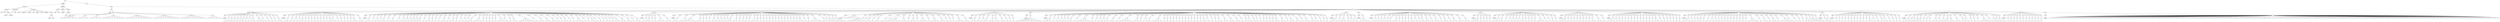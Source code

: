 digraph Tree {
	"t0" [label = "TEI"];
	"t1" [label = "teiHeader"];
	"t2" [label = "fileDesc"];
	"t3" [label = "titleStmt"];
	"t4" [label = "title"];
	"t5" [label = "title"];
	"t6" [label = "author"];
	"t7" [label = "surname"];
	"t8" [label = "forename"];
	"t9" [label = "publicationStmt"];
	"t10" [label = "p"];
	"t11" [label = "idno"];
	"t12" [label = "sourceDesc"];
	"t13" [label = "genre"];
	"t14" [label = "inspiration"];
	"t15" [label = "structure"];
	"t16" [label = "type"];
	"t17" [label = "periode"];
	"t18" [label = "taille"];
	"t19" [label = "permalien"];
	"t20" [label = "sources"];
	"t21" [label = "source"];
	"t22" [label = "author"];
	"t23" [label = "text"];
	"t24" [label = "profileDesc"];
	"t25" [label = "creation"];
	"t26" [label = "date"];
	"t27" [label = "date"];
	"t28" [label = "langUsage"];
	"t29" [label = "language"];
	"t30" [label = "textClass"];
	"t31" [label = "keywords"];
	"t32" [label = "term"];
	"t33" [label = "text"];
	"t34" [label = "body"];
	"t35" [label = "div1"];
	"t36" [label = "head"];
	"t37" [label = "div2"];
	"t38" [label = "head"];
	"t39" [label = "sp"];
	"t40" [label = "l"];
	"t41" [label = "l"];
	"t42" [label = "l"];
	"t43" [label = "l"];
	"t44" [label = "l"];
	"t45" [label = "l"];
	"t46" [label = "sp"];
	"t47" [label = "l"];
	"t48" [label = "l"];
	"t49" [label = "l"];
	"t50" [label = "l"];
	"t51" [label = "sp"];
	"t52" [label = "l"];
	"t53" [label = "l"];
	"t54" [label = "l"];
	"t55" [label = "l"];
	"t56" [label = "sp"];
	"t57" [label = "l"];
	"t58" [label = "l"];
	"t59" [label = "l"];
	"t60" [label = "l"];
	"t61" [label = "l"];
	"t62" [label = "l"];
	"t63" [label = "l"];
	"t64" [label = "l"];
	"t65" [label = "sp"];
	"t66" [label = "l"];
	"t67" [label = "l"];
	"t68" [label = "l"];
	"t69" [label = "l"];
	"t70" [label = "l"];
	"t71" [label = "l"];
	"t72" [label = "l"];
	"t73" [label = "l"];
	"t74" [label = "l"];
	"t75" [label = "sp"];
	"t76" [label = "l"];
	"t77" [label = "l"];
	"t78" [label = "l"];
	"t79" [label = "l"];
	"t80" [label = "l"];
	"t81" [label = "l"];
	"t82" [label = "l"];
	"t83" [label = "l"];
	"t84" [label = "l"];
	"t85" [label = "sp"];
	"t86" [label = "l"];
	"t87" [label = "l"];
	"t88" [label = "l"];
	"t89" [label = "l"];
	"t90" [label = "l"];
	"t91" [label = "l"];
	"t92" [label = "l"];
	"t93" [label = "l"];
	"t94" [label = "l"];
	"t95" [label = "sp"];
	"t96" [label = "l"];
	"t97" [label = "l"];
	"t98" [label = "l"];
	"t99" [label = "l"];
	"t100" [label = "l"];
	"t101" [label = "div1"];
	"t102" [label = "head"];
	"t103" [label = "div2"];
	"t104" [label = "head"];
	"t105" [label = "listPerson"];
	"t106" [label = "sp"];
	"t107" [label = "p"];
	"t108" [label = "s"];
	"t109" [label = "sp"];
	"t110" [label = "p"];
	"t111" [label = "s"];
	"t112" [label = "sp"];
	"t113" [label = "p"];
	"t114" [label = "s"];
	"t115" [label = "sp"];
	"t116" [label = "p"];
	"t117" [label = "s"];
	"t118" [label = "sp"];
	"t119" [label = "p"];
	"t120" [label = "s"];
	"t121" [label = "sp"];
	"t122" [label = "p"];
	"t123" [label = "s"];
	"t124" [label = "s"];
	"t125" [label = "sp"];
	"t126" [label = "p"];
	"t127" [label = "s"];
	"t128" [label = "sp"];
	"t129" [label = "p"];
	"t130" [label = "s"];
	"t131" [label = "sp"];
	"t132" [label = "p"];
	"t133" [label = "s"];
	"t134" [label = "s"];
	"t135" [label = "sp"];
	"t136" [label = "p"];
	"t137" [label = "s"];
	"t138" [label = "s"];
	"t139" [label = "s"];
	"t140" [label = "sp"];
	"t141" [label = "p"];
	"t142" [label = "s"];
	"t143" [label = "sp"];
	"t144" [label = "p"];
	"t145" [label = "s"];
	"t146" [label = "sp"];
	"t147" [label = "p"];
	"t148" [label = "s"];
	"t149" [label = "sp"];
	"t150" [label = "p"];
	"t151" [label = "s"];
	"t152" [label = "sp"];
	"t153" [label = "p"];
	"t154" [label = "s"];
	"t155" [label = "s"];
	"t156" [label = "div2"];
	"t157" [label = "head"];
	"t158" [label = "listPerson"];
	"t159" [label = "sp"];
	"t160" [label = "p"];
	"t161" [label = "s"];
	"t162" [label = "s"];
	"t163" [label = "sp"];
	"t164" [label = "p"];
	"t165" [label = "s"];
	"t166" [label = "sp"];
	"t167" [label = "p"];
	"t168" [label = "s"];
	"t169" [label = "sp"];
	"t170" [label = "p"];
	"t171" [label = "s"];
	"t172" [label = "sp"];
	"t173" [label = "p"];
	"t174" [label = "s"];
	"t175" [label = "s"];
	"t176" [label = "sp"];
	"t177" [label = "p"];
	"t178" [label = "s"];
	"t179" [label = "sp"];
	"t180" [label = "p"];
	"t181" [label = "s"];
	"t182" [label = "sp"];
	"t183" [label = "p"];
	"t184" [label = "s"];
	"t185" [label = "sp"];
	"t186" [label = "p"];
	"t187" [label = "s"];
	"t188" [label = "sp"];
	"t189" [label = "p"];
	"t190" [label = "s"];
	"t191" [label = "sp"];
	"t192" [label = "p"];
	"t193" [label = "s"];
	"t194" [label = "sp"];
	"t195" [label = "p"];
	"t196" [label = "s"];
	"t197" [label = "sp"];
	"t198" [label = "p"];
	"t199" [label = "s"];
	"t200" [label = "sp"];
	"t201" [label = "p"];
	"t202" [label = "s"];
	"t203" [label = "s"];
	"t204" [label = "sp"];
	"t205" [label = "p"];
	"t206" [label = "s"];
	"t207" [label = "sp"];
	"t208" [label = "p"];
	"t209" [label = "s"];
	"t210" [label = "sp"];
	"t211" [label = "p"];
	"t212" [label = "s"];
	"t213" [label = "sp"];
	"t214" [label = "p"];
	"t215" [label = "s"];
	"t216" [label = "sp"];
	"t217" [label = "p"];
	"t218" [label = "s"];
	"t219" [label = "sp"];
	"t220" [label = "p"];
	"t221" [label = "s"];
	"t222" [label = "sp"];
	"t223" [label = "p"];
	"t224" [label = "s"];
	"t225" [label = "s"];
	"t226" [label = "sp"];
	"t227" [label = "p"];
	"t228" [label = "s"];
	"t229" [label = "s"];
	"t230" [label = "div2"];
	"t231" [label = "head"];
	"t232" [label = "listPerson"];
	"t233" [label = "sp"];
	"t234" [label = "p"];
	"t235" [label = "s"];
	"t236" [label = "s"];
	"t237" [label = "sp"];
	"t238" [label = "p"];
	"t239" [label = "s"];
	"t240" [label = "sp"];
	"t241" [label = "p"];
	"t242" [label = "s"];
	"t243" [label = "sp"];
	"t244" [label = "p"];
	"t245" [label = "s"];
	"t246" [label = "sp"];
	"t247" [label = "p"];
	"t248" [label = "s"];
	"t249" [label = "s"];
	"t250" [label = "sp"];
	"t251" [label = "p"];
	"t252" [label = "s"];
	"t253" [label = "sp"];
	"t254" [label = "p"];
	"t255" [label = "s"];
	"t256" [label = "s"];
	"t257" [label = "sp"];
	"t258" [label = "p"];
	"t259" [label = "s"];
	"t260" [label = "sp"];
	"t261" [label = "p"];
	"t262" [label = "s"];
	"t263" [label = "sp"];
	"t264" [label = "p"];
	"t265" [label = "s"];
	"t266" [label = "sp"];
	"t267" [label = "p"];
	"t268" [label = "s"];
	"t269" [label = "sp"];
	"t270" [label = "p"];
	"t271" [label = "s"];
	"t272" [label = "sp"];
	"t273" [label = "p"];
	"t274" [label = "s"];
	"t275" [label = "sp"];
	"t276" [label = "p"];
	"t277" [label = "s"];
	"t278" [label = "s"];
	"t279" [label = "s"];
	"t280" [label = "sp"];
	"t281" [label = "p"];
	"t282" [label = "s"];
	"t283" [label = "sp"];
	"t284" [label = "p"];
	"t285" [label = "s"];
	"t286" [label = "s"];
	"t287" [label = "sp"];
	"t288" [label = "p"];
	"t289" [label = "s"];
	"t290" [label = "sp"];
	"t291" [label = "p"];
	"t292" [label = "s"];
	"t293" [label = "sp"];
	"t294" [label = "p"];
	"t295" [label = "s"];
	"t296" [label = "sp"];
	"t297" [label = "p"];
	"t298" [label = "s"];
	"t299" [label = "s"];
	"t300" [label = "sp"];
	"t301" [label = "p"];
	"t302" [label = "s"];
	"t303" [label = "sp"];
	"t304" [label = "p"];
	"t305" [label = "s"];
	"t306" [label = "s"];
	"t307" [label = "sp"];
	"t308" [label = "p"];
	"t309" [label = "s"];
	"t310" [label = "sp"];
	"t311" [label = "p"];
	"t312" [label = "s"];
	"t313" [label = "sp"];
	"t314" [label = "p"];
	"t315" [label = "s"];
	"t316" [label = "sp"];
	"t317" [label = "p"];
	"t318" [label = "s"];
	"t319" [label = "sp"];
	"t320" [label = "p"];
	"t321" [label = "s"];
	"t322" [label = "s"];
	"t323" [label = "sp"];
	"t324" [label = "p"];
	"t325" [label = "s"];
	"t326" [label = "s"];
	"t327" [label = "s"];
	"t328" [label = "sp"];
	"t329" [label = "p"];
	"t330" [label = "s"];
	"t331" [label = "sp"];
	"t332" [label = "p"];
	"t333" [label = "s"];
	"t334" [label = "sp"];
	"t335" [label = "p"];
	"t336" [label = "s"];
	"t337" [label = "sp"];
	"t338" [label = "p"];
	"t339" [label = "s"];
	"t340" [label = "sp"];
	"t341" [label = "p"];
	"t342" [label = "s"];
	"t343" [label = "sp"];
	"t344" [label = "p"];
	"t345" [label = "s"];
	"t346" [label = "s"];
	"t347" [label = "s"];
	"t348" [label = "sp"];
	"t349" [label = "p"];
	"t350" [label = "s"];
	"t351" [label = "sp"];
	"t352" [label = "p"];
	"t353" [label = "s"];
	"t354" [label = "sp"];
	"t355" [label = "p"];
	"t356" [label = "s"];
	"t357" [label = "s"];
	"t358" [label = "sp"];
	"t359" [label = "p"];
	"t360" [label = "s"];
	"t361" [label = "s"];
	"t362" [label = "s"];
	"t363" [label = "s"];
	"t364" [label = "s"];
	"t365" [label = "s"];
	"t366" [label = "sp"];
	"t367" [label = "p"];
	"t368" [label = "s"];
	"t369" [label = "sp"];
	"t370" [label = "p"];
	"t371" [label = "s"];
	"t372" [label = "s"];
	"t373" [label = "sp"];
	"t374" [label = "p"];
	"t375" [label = "s"];
	"t376" [label = "s"];
	"t377" [label = "sp"];
	"t378" [label = "p"];
	"t379" [label = "s"];
	"t380" [label = "s"];
	"t381" [label = "sp"];
	"t382" [label = "p"];
	"t383" [label = "s"];
	"t384" [label = "sp"];
	"t385" [label = "p"];
	"t386" [label = "s"];
	"t387" [label = "sp"];
	"t388" [label = "p"];
	"t389" [label = "s"];
	"t390" [label = "s"];
	"t391" [label = "sp"];
	"t392" [label = "p"];
	"t393" [label = "s"];
	"t394" [label = "sp"];
	"t395" [label = "p"];
	"t396" [label = "s"];
	"t397" [label = "sp"];
	"t398" [label = "p"];
	"t399" [label = "s"];
	"t400" [label = "s"];
	"t401" [label = "s"];
	"t402" [label = "sp"];
	"t403" [label = "p"];
	"t404" [label = "s"];
	"t405" [label = "sp"];
	"t406" [label = "p"];
	"t407" [label = "s"];
	"t408" [label = "sp"];
	"t409" [label = "p"];
	"t410" [label = "s"];
	"t411" [label = "s"];
	"t412" [label = "sp"];
	"t413" [label = "p"];
	"t414" [label = "s"];
	"t415" [label = "sp"];
	"t416" [label = "p"];
	"t417" [label = "s"];
	"t418" [label = "sp"];
	"t419" [label = "p"];
	"t420" [label = "s"];
	"t421" [label = "sp"];
	"t422" [label = "p"];
	"t423" [label = "s"];
	"t424" [label = "sp"];
	"t425" [label = "p"];
	"t426" [label = "s"];
	"t427" [label = "sp"];
	"t428" [label = "p"];
	"t429" [label = "s"];
	"t430" [label = "sp"];
	"t431" [label = "p"];
	"t432" [label = "s"];
	"t433" [label = "s"];
	"t434" [label = "sp"];
	"t435" [label = "p"];
	"t436" [label = "s"];
	"t437" [label = "s"];
	"t438" [label = "sp"];
	"t439" [label = "p"];
	"t440" [label = "s"];
	"t441" [label = "s"];
	"t442" [label = "sp"];
	"t443" [label = "p"];
	"t444" [label = "s"];
	"t445" [label = "sp"];
	"t446" [label = "p"];
	"t447" [label = "s"];
	"t448" [label = "s"];
	"t449" [label = "div2"];
	"t450" [label = "head"];
	"t451" [label = "listPerson"];
	"t452" [label = "sp"];
	"t453" [label = "p"];
	"t454" [label = "s"];
	"t455" [label = "sp"];
	"t456" [label = "p"];
	"t457" [label = "s"];
	"t458" [label = "s"];
	"t459" [label = "sp"];
	"t460" [label = "p"];
	"t461" [label = "s"];
	"t462" [label = "sp"];
	"t463" [label = "p"];
	"t464" [label = "s"];
	"t465" [label = "sp"];
	"t466" [label = "p"];
	"t467" [label = "s"];
	"t468" [label = "s"];
	"t469" [label = "s"];
	"t470" [label = "sp"];
	"t471" [label = "p"];
	"t472" [label = "s"];
	"t473" [label = "s"];
	"t474" [label = "div2"];
	"t475" [label = "head"];
	"t476" [label = "listPerson"];
	"t477" [label = "sp"];
	"t478" [label = "p"];
	"t479" [label = "s"];
	"t480" [label = "s"];
	"t481" [label = "sp"];
	"t482" [label = "p"];
	"t483" [label = "s"];
	"t484" [label = "sp"];
	"t485" [label = "p"];
	"t486" [label = "s"];
	"t487" [label = "s"];
	"t488" [label = "s"];
	"t489" [label = "s"];
	"t490" [label = "s"];
	"t491" [label = "sp"];
	"t492" [label = "p"];
	"t493" [label = "s"];
	"t494" [label = "s"];
	"t495" [label = "sp"];
	"t496" [label = "p"];
	"t497" [label = "s"];
	"t498" [label = "sp"];
	"t499" [label = "p"];
	"t500" [label = "s"];
	"t501" [label = "sp"];
	"t502" [label = "p"];
	"t503" [label = "s"];
	"t504" [label = "sp"];
	"t505" [label = "p"];
	"t506" [label = "s"];
	"t507" [label = "sp"];
	"t508" [label = "p"];
	"t509" [label = "s"];
	"t510" [label = "sp"];
	"t511" [label = "p"];
	"t512" [label = "s"];
	"t513" [label = "sp"];
	"t514" [label = "p"];
	"t515" [label = "s"];
	"t516" [label = "sp"];
	"t517" [label = "p"];
	"t518" [label = "s"];
	"t519" [label = "sp"];
	"t520" [label = "p"];
	"t521" [label = "s"];
	"t522" [label = "s"];
	"t523" [label = "sp"];
	"t524" [label = "p"];
	"t525" [label = "s"];
	"t526" [label = "s"];
	"t527" [label = "sp"];
	"t528" [label = "p"];
	"t529" [label = "s"];
	"t530" [label = "sp"];
	"t531" [label = "p"];
	"t532" [label = "s"];
	"t533" [label = "sp"];
	"t534" [label = "p"];
	"t535" [label = "s"];
	"t536" [label = "sp"];
	"t537" [label = "p"];
	"t538" [label = "s"];
	"t539" [label = "sp"];
	"t540" [label = "p"];
	"t541" [label = "s"];
	"t542" [label = "sp"];
	"t543" [label = "p"];
	"t544" [label = "s"];
	"t545" [label = "s"];
	"t546" [label = "sp"];
	"t547" [label = "p"];
	"t548" [label = "s"];
	"t549" [label = "sp"];
	"t550" [label = "p"];
	"t551" [label = "s"];
	"t552" [label = "sp"];
	"t553" [label = "p"];
	"t554" [label = "s"];
	"t555" [label = "sp"];
	"t556" [label = "p"];
	"t557" [label = "s"];
	"t558" [label = "sp"];
	"t559" [label = "p"];
	"t560" [label = "s"];
	"t561" [label = "sp"];
	"t562" [label = "p"];
	"t563" [label = "s"];
	"t564" [label = "sp"];
	"t565" [label = "p"];
	"t566" [label = "s"];
	"t567" [label = "sp"];
	"t568" [label = "p"];
	"t569" [label = "s"];
	"t570" [label = "sp"];
	"t571" [label = "p"];
	"t572" [label = "s"];
	"t573" [label = "sp"];
	"t574" [label = "p"];
	"t575" [label = "s"];
	"t576" [label = "sp"];
	"t577" [label = "p"];
	"t578" [label = "s"];
	"t579" [label = "sp"];
	"t580" [label = "p"];
	"t581" [label = "s"];
	"t582" [label = "sp"];
	"t583" [label = "p"];
	"t584" [label = "s"];
	"t585" [label = "sp"];
	"t586" [label = "p"];
	"t587" [label = "s"];
	"t588" [label = "s"];
	"t589" [label = "sp"];
	"t590" [label = "p"];
	"t591" [label = "s"];
	"t592" [label = "sp"];
	"t593" [label = "p"];
	"t594" [label = "s"];
	"t595" [label = "sp"];
	"t596" [label = "p"];
	"t597" [label = "s"];
	"t598" [label = "s"];
	"t599" [label = "s"];
	"t600" [label = "s"];
	"t601" [label = "sp"];
	"t602" [label = "p"];
	"t603" [label = "s"];
	"t604" [label = "s"];
	"t605" [label = "sp"];
	"t606" [label = "p"];
	"t607" [label = "s"];
	"t608" [label = "s"];
	"t609" [label = "sp"];
	"t610" [label = "p"];
	"t611" [label = "s"];
	"t612" [label = "sp"];
	"t613" [label = "p"];
	"t614" [label = "s"];
	"t615" [label = "sp"];
	"t616" [label = "p"];
	"t617" [label = "s"];
	"t618" [label = "s"];
	"t619" [label = "div2"];
	"t620" [label = "head"];
	"t621" [label = "listPerson"];
	"t622" [label = "sp"];
	"t623" [label = "l"];
	"t624" [label = "l"];
	"t625" [label = "l"];
	"t626" [label = "l"];
	"t627" [label = "l"];
	"t628" [label = "p"];
	"t629" [label = "s"];
	"t630" [label = "s"];
	"t631" [label = "s"];
	"t632" [label = "sp"];
	"t633" [label = "p"];
	"t634" [label = "s"];
	"t635" [label = "s"];
	"t636" [label = "sp"];
	"t637" [label = "p"];
	"t638" [label = "s"];
	"t639" [label = "sp"];
	"t640" [label = "p"];
	"t641" [label = "s"];
	"t642" [label = "s"];
	"t643" [label = "sp"];
	"t644" [label = "p"];
	"t645" [label = "s"];
	"t646" [label = "sp"];
	"t647" [label = "p"];
	"t648" [label = "s"];
	"t649" [label = "s"];
	"t650" [label = "sp"];
	"t651" [label = "p"];
	"t652" [label = "s"];
	"t653" [label = "sp"];
	"t654" [label = "p"];
	"t655" [label = "s"];
	"t656" [label = "sp"];
	"t657" [label = "p"];
	"t658" [label = "s"];
	"t659" [label = "s"];
	"t660" [label = "s"];
	"t661" [label = "s"];
	"t662" [label = "s"];
	"t663" [label = "p"];
	"t664" [label = "s"];
	"t665" [label = "s"];
	"t666" [label = "sp"];
	"t667" [label = "p"];
	"t668" [label = "s"];
	"t669" [label = "sp"];
	"t670" [label = "p"];
	"t671" [label = "s"];
	"t672" [label = "s"];
	"t673" [label = "sp"];
	"t674" [label = "p"];
	"t675" [label = "s"];
	"t676" [label = "sp"];
	"t677" [label = "p"];
	"t678" [label = "s"];
	"t679" [label = "s"];
	"t680" [label = "s"];
	"t681" [label = "sp"];
	"t682" [label = "p"];
	"t683" [label = "s"];
	"t684" [label = "sp"];
	"t685" [label = "p"];
	"t686" [label = "s"];
	"t687" [label = "s"];
	"t688" [label = "s"];
	"t689" [label = "sp"];
	"t690" [label = "p"];
	"t691" [label = "s"];
	"t692" [label = "s"];
	"t693" [label = "sp"];
	"t694" [label = "p"];
	"t695" [label = "s"];
	"t696" [label = "sp"];
	"t697" [label = "p"];
	"t698" [label = "s"];
	"t699" [label = "sp"];
	"t700" [label = "p"];
	"t701" [label = "s"];
	"t702" [label = "sp"];
	"t703" [label = "p"];
	"t704" [label = "s"];
	"t705" [label = "s"];
	"t706" [label = "s"];
	"t707" [label = "sp"];
	"t708" [label = "p"];
	"t709" [label = "s"];
	"t710" [label = "s"];
	"t711" [label = "div2"];
	"t712" [label = "head"];
	"t713" [label = "listPerson"];
	"t714" [label = "sp"];
	"t715" [label = "p"];
	"t716" [label = "s"];
	"t717" [label = "s"];
	"t718" [label = "sp"];
	"t719" [label = "p"];
	"t720" [label = "s"];
	"t721" [label = "sp"];
	"t722" [label = "p"];
	"t723" [label = "s"];
	"t724" [label = "sp"];
	"t725" [label = "p"];
	"t726" [label = "s"];
	"t727" [label = "s"];
	"t728" [label = "sp"];
	"t729" [label = "p"];
	"t730" [label = "s"];
	"t731" [label = "s"];
	"t732" [label = "sp"];
	"t733" [label = "p"];
	"t734" [label = "s"];
	"t735" [label = "s"];
	"t736" [label = "sp"];
	"t737" [label = "p"];
	"t738" [label = "s"];
	"t739" [label = "s"];
	"t740" [label = "sp"];
	"t741" [label = "p"];
	"t742" [label = "s"];
	"t743" [label = "sp"];
	"t744" [label = "p"];
	"t745" [label = "s"];
	"t746" [label = "sp"];
	"t747" [label = "p"];
	"t748" [label = "s"];
	"t749" [label = "div2"];
	"t750" [label = "head"];
	"t751" [label = "listPerson"];
	"t752" [label = "sp"];
	"t753" [label = "p"];
	"t754" [label = "s"];
	"t755" [label = "s"];
	"t756" [label = "s"];
	"t757" [label = "s"];
	"t758" [label = "s"];
	"t759" [label = "s"];
	"t760" [label = "s"];
	"t761" [label = "s"];
	"t762" [label = "s"];
	"t763" [label = "div2"];
	"t764" [label = "head"];
	"t765" [label = "listPerson"];
	"t766" [label = "sp"];
	"t767" [label = "p"];
	"t768" [label = "s"];
	"t769" [label = "s"];
	"t770" [label = "s"];
	"t771" [label = "sp"];
	"t772" [label = "p"];
	"t773" [label = "s"];
	"t774" [label = "sp"];
	"t775" [label = "p"];
	"t776" [label = "s"];
	"t777" [label = "sp"];
	"t778" [label = "p"];
	"t779" [label = "s"];
	"t780" [label = "sp"];
	"t781" [label = "p"];
	"t782" [label = "s"];
	"t783" [label = "sp"];
	"t784" [label = "p"];
	"t785" [label = "s"];
	"t786" [label = "sp"];
	"t787" [label = "p"];
	"t788" [label = "s"];
	"t789" [label = "s"];
	"t790" [label = "sp"];
	"t791" [label = "p"];
	"t792" [label = "s"];
	"t793" [label = "sp"];
	"t794" [label = "p"];
	"t795" [label = "s"];
	"t796" [label = "s"];
	"t797" [label = "s"];
	"t798" [label = "s"];
	"t799" [label = "s"];
	"t800" [label = "sp"];
	"t801" [label = "p"];
	"t802" [label = "s"];
	"t803" [label = "sp"];
	"t804" [label = "p"];
	"t805" [label = "s"];
	"t806" [label = "sp"];
	"t807" [label = "p"];
	"t808" [label = "s"];
	"t809" [label = "sp"];
	"t810" [label = "p"];
	"t811" [label = "s"];
	"t812" [label = "sp"];
	"t813" [label = "p"];
	"t814" [label = "s"];
	"t815" [label = "s"];
	"t816" [label = "sp"];
	"t817" [label = "p"];
	"t818" [label = "s"];
	"t819" [label = "s"];
	"t820" [label = "sp"];
	"t821" [label = "p"];
	"t822" [label = "s"];
	"t823" [label = "sp"];
	"t824" [label = "p"];
	"t825" [label = "s"];
	"t826" [label = "s"];
	"t827" [label = "s"];
	"t828" [label = "s"];
	"t829" [label = "s"];
	"t830" [label = "sp"];
	"t831" [label = "p"];
	"t832" [label = "s"];
	"t833" [label = "s"];
	"t834" [label = "sp"];
	"t835" [label = "p"];
	"t836" [label = "s"];
	"t837" [label = "sp"];
	"t838" [label = "p"];
	"t839" [label = "s"];
	"t840" [label = "sp"];
	"t841" [label = "p"];
	"t842" [label = "s"];
	"t843" [label = "s"];
	"t844" [label = "sp"];
	"t845" [label = "p"];
	"t846" [label = "s"];
	"t847" [label = "s"];
	"t848" [label = "s"];
	"t849" [label = "s"];
	"t850" [label = "sp"];
	"t851" [label = "p"];
	"t852" [label = "s"];
	"t853" [label = "sp"];
	"t854" [label = "p"];
	"t855" [label = "s"];
	"t856" [label = "sp"];
	"t857" [label = "p"];
	"t858" [label = "s"];
	"t859" [label = "sp"];
	"t860" [label = "p"];
	"t861" [label = "s"];
	"t862" [label = "sp"];
	"t863" [label = "p"];
	"t864" [label = "s"];
	"t865" [label = "sp"];
	"t866" [label = "p"];
	"t867" [label = "s"];
	"t868" [label = "sp"];
	"t869" [label = "p"];
	"t870" [label = "s"];
	"t871" [label = "sp"];
	"t872" [label = "p"];
	"t873" [label = "s"];
	"t874" [label = "sp"];
	"t875" [label = "p"];
	"t876" [label = "s"];
	"t877" [label = "sp"];
	"t878" [label = "p"];
	"t879" [label = "s"];
	"t880" [label = "sp"];
	"t881" [label = "p"];
	"t882" [label = "s"];
	"t883" [label = "sp"];
	"t884" [label = "p"];
	"t885" [label = "s"];
	"t886" [label = "sp"];
	"t887" [label = "p"];
	"t888" [label = "s"];
	"t889" [label = "sp"];
	"t890" [label = "p"];
	"t891" [label = "s"];
	"t892" [label = "s"];
	"t893" [label = "sp"];
	"t894" [label = "p"];
	"t895" [label = "s"];
	"t896" [label = "sp"];
	"t897" [label = "p"];
	"t898" [label = "s"];
	"t899" [label = "sp"];
	"t900" [label = "p"];
	"t901" [label = "s"];
	"t902" [label = "sp"];
	"t903" [label = "p"];
	"t904" [label = "s"];
	"t905" [label = "s"];
	"t906" [label = "sp"];
	"t907" [label = "p"];
	"t908" [label = "s"];
	"t909" [label = "s"];
	"t910" [label = "sp"];
	"t911" [label = "p"];
	"t912" [label = "s"];
	"t913" [label = "s"];
	"t914" [label = "sp"];
	"t915" [label = "p"];
	"t916" [label = "s"];
	"t917" [label = "s"];
	"t918" [label = "sp"];
	"t919" [label = "p"];
	"t920" [label = "s"];
	"t921" [label = "sp"];
	"t922" [label = "p"];
	"t923" [label = "s"];
	"t924" [label = "s"];
	"t925" [label = "sp"];
	"t926" [label = "p"];
	"t927" [label = "s"];
	"t928" [label = "sp"];
	"t929" [label = "p"];
	"t930" [label = "s"];
	"t931" [label = "sp"];
	"t932" [label = "p"];
	"t933" [label = "s"];
	"t934" [label = "sp"];
	"t935" [label = "p"];
	"t936" [label = "s"];
	"t937" [label = "sp"];
	"t938" [label = "p"];
	"t939" [label = "s"];
	"t940" [label = "sp"];
	"t941" [label = "p"];
	"t942" [label = "s"];
	"t943" [label = "sp"];
	"t944" [label = "p"];
	"t945" [label = "s"];
	"t946" [label = "sp"];
	"t947" [label = "p"];
	"t948" [label = "s"];
	"t949" [label = "sp"];
	"t950" [label = "p"];
	"t951" [label = "s"];
	"t952" [label = "s"];
	"t953" [label = "sp"];
	"t954" [label = "p"];
	"t955" [label = "s"];
	"t956" [label = "s"];
	"t957" [label = "sp"];
	"t958" [label = "p"];
	"t959" [label = "s"];
	"t960" [label = "sp"];
	"t961" [label = "p"];
	"t962" [label = "s"];
	"t963" [label = "s"];
	"t964" [label = "sp"];
	"t965" [label = "p"];
	"t966" [label = "s"];
	"t967" [label = "s"];
	"t968" [label = "sp"];
	"t969" [label = "p"];
	"t970" [label = "s"];
	"t971" [label = "sp"];
	"t972" [label = "p"];
	"t973" [label = "s"];
	"t974" [label = "s"];
	"t975" [label = "sp"];
	"t976" [label = "p"];
	"t977" [label = "s"];
	"t978" [label = "s"];
	"t979" [label = "sp"];
	"t980" [label = "p"];
	"t981" [label = "s"];
	"t982" [label = "sp"];
	"t983" [label = "p"];
	"t984" [label = "s"];
	"t985" [label = "sp"];
	"t986" [label = "p"];
	"t987" [label = "s"];
	"t988" [label = "sp"];
	"t989" [label = "p"];
	"t990" [label = "s"];
	"t991" [label = "div2"];
	"t992" [label = "head"];
	"t993" [label = "listPerson"];
	"t994" [label = "sp"];
	"t995" [label = "p"];
	"t996" [label = "s"];
	"t997" [label = "s"];
	"t998" [label = "sp"];
	"t999" [label = "p"];
	"t1000" [label = "s"];
	"t1001" [label = "sp"];
	"t1002" [label = "p"];
	"t1003" [label = "s"];
	"t1004" [label = "s"];
	"t1005" [label = "s"];
	"t1006" [label = "sp"];
	"t1007" [label = "p"];
	"t1008" [label = "s"];
	"t1009" [label = "s"];
	"t1010" [label = "sp"];
	"t1011" [label = "p"];
	"t1012" [label = "s"];
	"t1013" [label = "sp"];
	"t1014" [label = "p"];
	"t1015" [label = "s"];
	"t1016" [label = "div2"];
	"t1017" [label = "head"];
	"t1018" [label = "listPerson"];
	"t1019" [label = "sp"];
	"t1020" [label = "p"];
	"t1021" [label = "s"];
	"t1022" [label = "s"];
	"t1023" [label = "s"];
	"t1024" [label = "s"];
	"t1025" [label = "div2"];
	"t1026" [label = "head"];
	"t1027" [label = "listPerson"];
	"t1028" [label = "sp"];
	"t1029" [label = "p"];
	"t1030" [label = "s"];
	"t1031" [label = "sp"];
	"t1032" [label = "p"];
	"t1033" [label = "s"];
	"t1034" [label = "sp"];
	"t1035" [label = "p"];
	"t1036" [label = "s"];
	"t1037" [label = "sp"];
	"t1038" [label = "p"];
	"t1039" [label = "s"];
	"t1040" [label = "sp"];
	"t1041" [label = "p"];
	"t1042" [label = "s"];
	"t1043" [label = "sp"];
	"t1044" [label = "p"];
	"t1045" [label = "s"];
	"t1046" [label = "s"];
	"t1047" [label = "sp"];
	"t1048" [label = "p"];
	"t1049" [label = "s"];
	"t1050" [label = "s"];
	"t1051" [label = "sp"];
	"t1052" [label = "p"];
	"t1053" [label = "s"];
	"t1054" [label = "sp"];
	"t1055" [label = "p"];
	"t1056" [label = "s"];
	"t1057" [label = "sp"];
	"t1058" [label = "p"];
	"t1059" [label = "s"];
	"t1060" [label = "sp"];
	"t1061" [label = "p"];
	"t1062" [label = "s"];
	"t1063" [label = "sp"];
	"t1064" [label = "p"];
	"t1065" [label = "s"];
	"t1066" [label = "s"];
	"t1067" [label = "sp"];
	"t1068" [label = "p"];
	"t1069" [label = "s"];
	"t1070" [label = "sp"];
	"t1071" [label = "p"];
	"t1072" [label = "s"];
	"t1073" [label = "sp"];
	"t1074" [label = "p"];
	"t1075" [label = "s"];
	"t1076" [label = "sp"];
	"t1077" [label = "p"];
	"t1078" [label = "s"];
	"t1079" [label = "s"];
	"t1080" [label = "sp"];
	"t1081" [label = "p"];
	"t1082" [label = "s"];
	"t1083" [label = "sp"];
	"t1084" [label = "p"];
	"t1085" [label = "s"];
	"t1086" [label = "s"];
	"t1087" [label = "sp"];
	"t1088" [label = "p"];
	"t1089" [label = "s"];
	"t1090" [label = "sp"];
	"t1091" [label = "p"];
	"t1092" [label = "s"];
	"t1093" [label = "s"];
	"t1094" [label = "sp"];
	"t1095" [label = "p"];
	"t1096" [label = "s"];
	"t1097" [label = "sp"];
	"t1098" [label = "p"];
	"t1099" [label = "s"];
	"t1100" [label = "s"];
	"t1101" [label = "sp"];
	"t1102" [label = "p"];
	"t1103" [label = "s"];
	"t1104" [label = "s"];
	"t1105" [label = "sp"];
	"t1106" [label = "p"];
	"t1107" [label = "s"];
	"t1108" [label = "s"];
	"t1109" [label = "div2"];
	"t1110" [label = "head"];
	"t1111" [label = "listPerson"];
	"t1112" [label = "sp"];
	"t1113" [label = "p"];
	"t1114" [label = "s"];
	"t1115" [label = "s"];
	"t1116" [label = "s"];
	"t1117" [label = "sp"];
	"t1118" [label = "p"];
	"t1119" [label = "s"];
	"t1120" [label = "sp"];
	"t1121" [label = "p"];
	"t1122" [label = "s"];
	"t1123" [label = "sp"];
	"t1124" [label = "p"];
	"t1125" [label = "s"];
	"t1126" [label = "sp"];
	"t1127" [label = "p"];
	"t1128" [label = "s"];
	"t1129" [label = "div2"];
	"t1130" [label = "head"];
	"t1131" [label = "listPerson"];
	"t1132" [label = "sp"];
	"t1133" [label = "p"];
	"t1134" [label = "s"];
	"t1135" [label = "s"];
	"t1136" [label = "sp"];
	"t1137" [label = "p"];
	"t1138" [label = "s"];
	"t1139" [label = "s"];
	"t1140" [label = "sp"];
	"t1141" [label = "p"];
	"t1142" [label = "s"];
	"t1143" [label = "sp"];
	"t1144" [label = "p"];
	"t1145" [label = "s"];
	"t1146" [label = "sp"];
	"t1147" [label = "p"];
	"t1148" [label = "s"];
	"t1149" [label = "sp"];
	"t1150" [label = "p"];
	"t1151" [label = "s"];
	"t1152" [label = "sp"];
	"t1153" [label = "p"];
	"t1154" [label = "s"];
	"t1155" [label = "sp"];
	"t1156" [label = "p"];
	"t1157" [label = "s"];
	"t1158" [label = "s"];
	"t1159" [label = "sp"];
	"t1160" [label = "p"];
	"t1161" [label = "s"];
	"t1162" [label = "sp"];
	"t1163" [label = "p"];
	"t1164" [label = "s"];
	"t1165" [label = "sp"];
	"t1166" [label = "p"];
	"t1167" [label = "s"];
	"t1168" [label = "sp"];
	"t1169" [label = "p"];
	"t1170" [label = "s"];
	"t1171" [label = "sp"];
	"t1172" [label = "p"];
	"t1173" [label = "s"];
	"t1174" [label = "s"];
	"t1175" [label = "s"];
	"t1176" [label = "sp"];
	"t1177" [label = "p"];
	"t1178" [label = "s"];
	"t1179" [label = "sp"];
	"t1180" [label = "p"];
	"t1181" [label = "s"];
	"t1182" [label = "sp"];
	"t1183" [label = "p"];
	"t1184" [label = "s"];
	"t1185" [label = "sp"];
	"t1186" [label = "p"];
	"t1187" [label = "s"];
	"t1188" [label = "div2"];
	"t1189" [label = "head"];
	"t1190" [label = "listPerson"];
	"t1191" [label = "sp"];
	"t1192" [label = "p"];
	"t1193" [label = "s"];
	"t1194" [label = "s"];
	"t1195" [label = "s"];
	"t1196" [label = "sp"];
	"t1197" [label = "p"];
	"t1198" [label = "s"];
	"t1199" [label = "sp"];
	"t1200" [label = "p"];
	"t1201" [label = "s"];
	"t1202" [label = "sp"];
	"t1203" [label = "p"];
	"t1204" [label = "s"];
	"t1205" [label = "sp"];
	"t1206" [label = "p"];
	"t1207" [label = "s"];
	"t1208" [label = "sp"];
	"t1209" [label = "p"];
	"t1210" [label = "s"];
	"t1211" [label = "sp"];
	"t1212" [label = "p"];
	"t1213" [label = "s"];
	"t1214" [label = "sp"];
	"t1215" [label = "p"];
	"t1216" [label = "s"];
	"t1217" [label = "sp"];
	"t1218" [label = "p"];
	"t1219" [label = "s"];
	"t1220" [label = "sp"];
	"t1221" [label = "p"];
	"t1222" [label = "s"];
	"t1223" [label = "s"];
	"t1224" [label = "sp"];
	"t1225" [label = "p"];
	"t1226" [label = "s"];
	"t1227" [label = "s"];
	"t1228" [label = "sp"];
	"t1229" [label = "p"];
	"t1230" [label = "s"];
	"t1231" [label = "div2"];
	"t1232" [label = "head"];
	"t1233" [label = "listPerson"];
	"t1234" [label = "sp"];
	"t1235" [label = "p"];
	"t1236" [label = "s"];
	"t1237" [label = "s"];
	"t1238" [label = "sp"];
	"t1239" [label = "p"];
	"t1240" [label = "s"];
	"t1241" [label = "sp"];
	"t1242" [label = "p"];
	"t1243" [label = "s"];
	"t1244" [label = "sp"];
	"t1245" [label = "p"];
	"t1246" [label = "s"];
	"t1247" [label = "s"];
	"t1248" [label = "sp"];
	"t1249" [label = "p"];
	"t1250" [label = "s"];
	"t1251" [label = "sp"];
	"t1252" [label = "p"];
	"t1253" [label = "s"];
	"t1254" [label = "sp"];
	"t1255" [label = "p"];
	"t1256" [label = "s"];
	"t1257" [label = "sp"];
	"t1258" [label = "p"];
	"t1259" [label = "s"];
	"t1260" [label = "sp"];
	"t1261" [label = "p"];
	"t1262" [label = "s"];
	"t1263" [label = "sp"];
	"t1264" [label = "p"];
	"t1265" [label = "s"];
	"t1266" [label = "sp"];
	"t1267" [label = "p"];
	"t1268" [label = "s"];
	"t1269" [label = "sp"];
	"t1270" [label = "p"];
	"t1271" [label = "s"];
	"t1272" [label = "sp"];
	"t1273" [label = "p"];
	"t1274" [label = "s"];
	"t1275" [label = "sp"];
	"t1276" [label = "p"];
	"t1277" [label = "s"];
	"t1278" [label = "sp"];
	"t1279" [label = "p"];
	"t1280" [label = "s"];
	"t1281" [label = "s"];
	"t1282" [label = "sp"];
	"t1283" [label = "p"];
	"t1284" [label = "s"];
	"t1285" [label = "sp"];
	"t1286" [label = "p"];
	"t1287" [label = "s"];
	"t1288" [label = "sp"];
	"t1289" [label = "p"];
	"t1290" [label = "s"];
	"t1291" [label = "sp"];
	"t1292" [label = "p"];
	"t1293" [label = "s"];
	"t1294" [label = "sp"];
	"t1295" [label = "p"];
	"t1296" [label = "s"];
	"t1297" [label = "sp"];
	"t1298" [label = "p"];
	"t1299" [label = "s"];
	"t1300" [label = "sp"];
	"t1301" [label = "p"];
	"t1302" [label = "s"];
	"t1303" [label = "div2"];
	"t1304" [label = "head"];
	"t1305" [label = "listPerson"];
	"t1306" [label = "sp"];
	"t1307" [label = "p"];
	"t1308" [label = "s"];
	"t1309" [label = "s"];
	"t1310" [label = "sp"];
	"t1311" [label = "p"];
	"t1312" [label = "s"];
	"t1313" [label = "sp"];
	"t1314" [label = "p"];
	"t1315" [label = "s"];
	"t1316" [label = "sp"];
	"t1317" [label = "p"];
	"t1318" [label = "s"];
	"t1319" [label = "sp"];
	"t1320" [label = "p"];
	"t1321" [label = "s"];
	"t1322" [label = "s"];
	"t1323" [label = "sp"];
	"t1324" [label = "p"];
	"t1325" [label = "s"];
	"t1326" [label = "sp"];
	"t1327" [label = "p"];
	"t1328" [label = "s"];
	"t1329" [label = "sp"];
	"t1330" [label = "p"];
	"t1331" [label = "s"];
	"t1332" [label = "sp"];
	"t1333" [label = "p"];
	"t1334" [label = "s"];
	"t1335" [label = "sp"];
	"t1336" [label = "p"];
	"t1337" [label = "s"];
	"t1338" [label = "sp"];
	"t1339" [label = "p"];
	"t1340" [label = "s"];
	"t1341" [label = "sp"];
	"t1342" [label = "p"];
	"t1343" [label = "s"];
	"t1344" [label = "sp"];
	"t1345" [label = "p"];
	"t1346" [label = "s"];
	"t1347" [label = "s"];
	"t1348" [label = "sp"];
	"t1349" [label = "p"];
	"t1350" [label = "s"];
	"t1351" [label = "sp"];
	"t1352" [label = "p"];
	"t1353" [label = "s"];
	"t1354" [label = "sp"];
	"t1355" [label = "p"];
	"t1356" [label = "s"];
	"t1357" [label = "sp"];
	"t1358" [label = "p"];
	"t1359" [label = "s"];
	"t1360" [label = "sp"];
	"t1361" [label = "p"];
	"t1362" [label = "s"];
	"t1363" [label = "sp"];
	"t1364" [label = "p"];
	"t1365" [label = "s"];
	"t1366" [label = "sp"];
	"t1367" [label = "p"];
	"t1368" [label = "s"];
	"t1369" [label = "s"];
	"t1370" [label = "s"];
	"t1371" [label = "s"];
	"t1372" [label = "sp"];
	"t1373" [label = "p"];
	"t1374" [label = "s"];
	"t1375" [label = "sp"];
	"t1376" [label = "p"];
	"t1377" [label = "s"];
	"t1378" [label = "s"];
	"t1379" [label = "sp"];
	"t1380" [label = "p"];
	"t1381" [label = "s"];
	"t1382" [label = "sp"];
	"t1383" [label = "p"];
	"t1384" [label = "s"];
	"t1385" [label = "s"];
	"t1386" [label = "sp"];
	"t1387" [label = "p"];
	"t1388" [label = "s"];
	"t1389" [label = "sp"];
	"t1390" [label = "p"];
	"t1391" [label = "s"];
	"t1392" [label = "s"];
	"t1393" [label = "s"];
	"t1394" [label = "s"];
	"t1395" [label = "sp"];
	"t1396" [label = "p"];
	"t1397" [label = "s"];
	"t1398" [label = "sp"];
	"t1399" [label = "p"];
	"t1400" [label = "s"];
	"t1401" [label = "sp"];
	"t1402" [label = "p"];
	"t1403" [label = "s"];
	"t1404" [label = "sp"];
	"t1405" [label = "p"];
	"t1406" [label = "s"];
	"t1407" [label = "sp"];
	"t1408" [label = "p"];
	"t1409" [label = "s"];
	"t1410" [label = "s"];
	"t1411" [label = "s"];
	"t1412" [label = "sp"];
	"t1413" [label = "p"];
	"t1414" [label = "s"];
	"t1415" [label = "s"];
	"t1416" [label = "sp"];
	"t1417" [label = "p"];
	"t1418" [label = "s"];
	"t1419" [label = "sp"];
	"t1420" [label = "p"];
	"t1421" [label = "s"];
	"t1422" [label = "div2"];
	"t1423" [label = "head"];
	"t1424" [label = "listPerson"];
	"t1425" [label = "sp"];
	"t1426" [label = "p"];
	"t1427" [label = "s"];
	"t1428" [label = "s"];
	"t1429" [label = "sp"];
	"t1430" [label = "p"];
	"t1431" [label = "s"];
	"t1432" [label = "div2"];
	"t1433" [label = "head"];
	"t1434" [label = "listPerson"];
	"t1435" [label = "sp"];
	"t1436" [label = "p"];
	"t1437" [label = "s"];
	"t1438" [label = "sp"];
	"t1439" [label = "p"];
	"t1440" [label = "s"];
	"t1441" [label = "sp"];
	"t1442" [label = "p"];
	"t1443" [label = "s"];
	"t1444" [label = "sp"];
	"t1445" [label = "p"];
	"t1446" [label = "s"];
	"t1447" [label = "sp"];
	"t1448" [label = "p"];
	"t1449" [label = "s"];
	"t1450" [label = "sp"];
	"t1451" [label = "p"];
	"t1452" [label = "s"];
	"t1453" [label = "sp"];
	"t1454" [label = "p"];
	"t1455" [label = "s"];
	"t1456" [label = "sp"];
	"t1457" [label = "p"];
	"t1458" [label = "s"];
	"t1459" [label = "sp"];
	"t1460" [label = "p"];
	"t1461" [label = "s"];
	"t1462" [label = "sp"];
	"t1463" [label = "p"];
	"t1464" [label = "s"];
	"t1465" [label = "sp"];
	"t1466" [label = "p"];
	"t1467" [label = "s"];
	"t1468" [label = "sp"];
	"t1469" [label = "p"];
	"t1470" [label = "s"];
	"t1471" [label = "s"];
	"t1472" [label = "sp"];
	"t1473" [label = "p"];
	"t1474" [label = "s"];
	"t1475" [label = "sp"];
	"t1476" [label = "p"];
	"t1477" [label = "s"];
	"t1478" [label = "sp"];
	"t1479" [label = "p"];
	"t1480" [label = "s"];
	"t1481" [label = "s"];
	"t1482" [label = "sp"];
	"t1483" [label = "p"];
	"t1484" [label = "s"];
	"t1485" [label = "sp"];
	"t1486" [label = "p"];
	"t1487" [label = "s"];
	"t1488" [label = "sp"];
	"t1489" [label = "p"];
	"t1490" [label = "s"];
	"t1491" [label = "sp"];
	"t1492" [label = "p"];
	"t1493" [label = "s"];
	"t1494" [label = "sp"];
	"t1495" [label = "p"];
	"t1496" [label = "s"];
	"t1497" [label = "div2"];
	"t1498" [label = "head"];
	"t1499" [label = "listPerson"];
	"t1500" [label = "sp"];
	"t1501" [label = "p"];
	"t1502" [label = "s"];
	"t1503" [label = "sp"];
	"t1504" [label = "p"];
	"t1505" [label = "s"];
	"t1506" [label = "p"];
	"t1507" [label = "s"];
	"t1508" [label = "sp"];
	"t1509" [label = "p"];
	"t1510" [label = "s"];
	"t1511" [label = "sp"];
	"t1512" [label = "p"];
	"t1513" [label = "s"];
	"t1514" [label = "s"];
	"t1515" [label = "s"];
	"t1516" [label = "sp"];
	"t1517" [label = "p"];
	"t1518" [label = "s"];
	"t1519" [label = "sp"];
	"t1520" [label = "p"];
	"t1521" [label = "s"];
	"t1522" [label = "p"];
	"t1523" [label = "s"];
	"t1524" [label = "sp"];
	"t1525" [label = "p"];
	"t1526" [label = "s"];
	"t1527" [label = "sp"];
	"t1528" [label = "p"];
	"t1529" [label = "s"];
	"t1530" [label = "sp"];
	"t1531" [label = "p"];
	"t1532" [label = "s"];
	"t1533" [label = "sp"];
	"t1534" [label = "p"];
	"t1535" [label = "s"];
	"t1536" [label = "s"];
	"t1537" [label = "s"];
	"t1538" [label = "sp"];
	"t1539" [label = "p"];
	"t1540" [label = "s"];
	"t1541" [label = "s"];
	"t1542" [label = "sp"];
	"t1543" [label = "p"];
	"t1544" [label = "s"];
	"t1545" [label = "s"];
	"t1546" [label = "sp"];
	"t1547" [label = "p"];
	"t1548" [label = "s"];
	"t1549" [label = "s"];
	"t1550" [label = "sp"];
	"t1551" [label = "p"];
	"t1552" [label = "s"];
	"t1553" [label = "sp"];
	"t1554" [label = "p"];
	"t1555" [label = "s"];
	"t1556" [label = "sp"];
	"t1557" [label = "p"];
	"t1558" [label = "s"];
	"t1559" [label = "sp"];
	"t1560" [label = "p"];
	"t1561" [label = "s"];
	"t1562" [label = "sp"];
	"t1563" [label = "p"];
	"t1564" [label = "s"];
	"t1565" [label = "s"];
	"t1566" [label = "s"];
	"t1567" [label = "s"];
	"t1568" [label = "sp"];
	"t1569" [label = "p"];
	"t1570" [label = "s"];
	"t1571" [label = "sp"];
	"t1572" [label = "p"];
	"t1573" [label = "s"];
	"t1574" [label = "s"];
	"t1575" [label = "sp"];
	"t1576" [label = "p"];
	"t1577" [label = "s"];
	"t1578" [label = "sp"];
	"t1579" [label = "p"];
	"t1580" [label = "s"];
	"t1581" [label = "div2"];
	"t1582" [label = "head"];
	"t1583" [label = "listPerson"];
	"t1584" [label = "sp"];
	"t1585" [label = "p"];
	"t1586" [label = "s"];
	"t1587" [label = "sp"];
	"t1588" [label = "p"];
	"t1589" [label = "s"];
	"t1590" [label = "sp"];
	"t1591" [label = "p"];
	"t1592" [label = "s"];
	"t1593" [label = "sp"];
	"t1594" [label = "p"];
	"t1595" [label = "s"];
	"t1596" [label = "sp"];
	"t1597" [label = "p"];
	"t1598" [label = "s"];
	"t1599" [label = "sp"];
	"t1600" [label = "p"];
	"t1601" [label = "s"];
	"t1602" [label = "sp"];
	"t1603" [label = "p"];
	"t1604" [label = "s"];
	"t1605" [label = "sp"];
	"t1606" [label = "p"];
	"t1607" [label = "s"];
	"t1608" [label = "sp"];
	"t1609" [label = "p"];
	"t1610" [label = "s"];
	"t1611" [label = "sp"];
	"t1612" [label = "p"];
	"t1613" [label = "s"];
	"t1614" [label = "sp"];
	"t1615" [label = "p"];
	"t1616" [label = "s"];
	"t1617" [label = "sp"];
	"t1618" [label = "p"];
	"t1619" [label = "s"];
	"t1620" [label = "div2"];
	"t1621" [label = "head"];
	"t1622" [label = "listPerson"];
	"t1623" [label = "sp"];
	"t1624" [label = "l"];
	"t1625" [label = "l"];
	"t1626" [label = "l"];
	"t1627" [label = "l"];
	"t1628" [label = "l"];
	"t1629" [label = "l"];
	"t1630" [label = "l"];
	"t1631" [label = "l"];
	"t1632" [label = "l"];
	"t1633" [label = "l"];
	"t1634" [label = "l"];
	"t1635" [label = "l"];
	"t1636" [label = "l"];
	"t1637" [label = "l"];
	"t1638" [label = "l"];
	"t1639" [label = "l"];
	"t1640" [label = "l"];
	"t1641" [label = "l"];
	"t1642" [label = "l"];
	"t1643" [label = "l"];
	"t1644" [label = "l"];
	"t1645" [label = "l"];
	"t1646" [label = "l"];
	"t1647" [label = "l"];
	"t1648" [label = "l"];
	"t1649" [label = "l"];
	"t1650" [label = "l"];
	"t1651" [label = "l"];
	"t1652" [label = "l"];
	"t1653" [label = "l"];
	"t1654" [label = "l"];
	"t1655" [label = "l"];
	"t1656" [label = "l"];
	"t1657" [label = "l"];
	"t1658" [label = "l"];
	"t1659" [label = "l"];
	"t1660" [label = "l"];
	"t1661" [label = "l"];
	"t1662" [label = "l"];
	"t1663" [label = "l"];
	"t1664" [label = "l"];
	"t1665" [label = "l"];
	"t1666" [label = "l"];
	"t1667" [label = "l"];
	"t1668" [label = "l"];
	"t1669" [label = "l"];
	"t1670" [label = "l"];
	"t1671" [label = "l"];
	"t1672" [label = "l"];
	"t1673" [label = "l"];
	"t1674" [label = "l"];
	"t1675" [label = "l"];
	"t1676" [label = "l"];
	"t1677" [label = "l"];
	"t1678" [label = "l"];
	"t1679" [label = "l"];
	"t1680" [label = "l"];
	"t1681" [label = "l"];
	"t1682" [label = "l"];
	"t1683" [label = "l"];
	"t1684" [label = "l"];
	"t1685" [label = "l"];
	"t1686" [label = "l"];
	"t1687" [label = "l"];
	"t1688" [label = "l"];
	"t1689" [label = "l"];
	"t1690" [label = "l"];
	"t1691" [label = "l"];
	"t1692" [label = "l"];
	"t1693" [label = "l"];
	"t1694" [label = "l"];
	"t1695" [label = "l"];
	"t1696" [label = "l"];
	"t1697" [label = "l"];
	"t1698" [label = "l"];
	"t1699" [label = "l"];
	"t1700" [label = "l"];
	"t1701" [label = "l"];
	"t1702" [label = "l"];
	"t1703" [label = "l"];
	"t1704" [label = "l"];
	"t1705" [label = "l"];
	"t1706" [label = "l"];
	"t1707" [label = "l"];
	"t1708" [label = "l"];
	"t1709" [label = "l"];
	"t1710" [label = "l"];
	"t1711" [label = "l"];
	"t1712" [label = "l"];
	"t1713" [label = "l"];
	"t1714" [label = "l"];
	"t1715" [label = "l"];
	"t1716" [label = "l"];
	"t1717" [label = "l"];
	"t1718" [label = "l"];
	"t1719" [label = "l"];
	"t1720" [label = "l"];
	"t1721" [label = "l"];
	"t1722" [label = "l"];
	"t1723" [label = "l"];
	"t1724" [label = "l"];
	"t1725" [label = "l"];
	"t1726" [label = "l"];
	"t1727" [label = "l"];
	"t1728" [label = "l"];
	"t1729" [label = "l"];
	"t1730" [label = "l"];
	"t1731" [label = "l"];
	"t1732" [label = "l"];
	"t1733" [label = "l"];
	"t1734" [label = "l"];
	"t1735" [label = "l"];
	"t1736" [label = "l"];
	"t1737" [label = "l"];
	"t1738" [label = "l"];
	"t1739" [label = "l"];
	"t1740" [label = "l"];
	"t1741" [label = "l"];
	"t1742" [label = "l"];
	"t1743" [label = "l"];
	"t1744" [label = "l"];
	"t1745" [label = "l"];
	"t1746" [label = "l"];
	"t1747" [label = "l"];
	"t1748" [label = "l"];
	"t1749" [label = "l"];
	"t1750" [label = "l"];
	"t1751" [label = "l"];
	"t1752" [label = "l"];
	"t1753" [label = "l"];
	"t1754" [label = "l"];
	"t1755" [label = "l"];
	"t1756" [label = "l"];
	"t1757" [label = "l"];
	"t1758" [label = "l"];
	"t1759" [label = "l"];
	"t1760" [label = "l"];
	"t1761" [label = "l"];
	"t1762" [label = "l"];
	"t1763" [label = "l"];
	"t1764" [label = "l"];
	"t1765" [label = "l"];
	"t1766" [label = "l"];
	"t1767" [label = "l"];
	"t1768" [label = "l"];
	"t1769" [label = "l"];
	"t1770" [label = "l"];
	"t1771" [label = "l"];
	"t1772" [label = "l"];
	"t1773" [label = "l"];
	"t0" -> "t1";
	"t1" -> "t2";
	"t2" -> "t3";
	"t3" -> "t4";
	"t3" -> "t5";
	"t3" -> "t6";
	"t6" -> "t7";
	"t6" -> "t8";
	"t2" -> "t9";
	"t9" -> "t10";
	"t9" -> "t11";
	"t2" -> "t12";
	"t12" -> "t13";
	"t12" -> "t14";
	"t12" -> "t15";
	"t12" -> "t16";
	"t12" -> "t17";
	"t12" -> "t18";
	"t12" -> "t19";
	"t12" -> "t20";
	"t20" -> "t21";
	"t21" -> "t22";
	"t21" -> "t23";
	"t1" -> "t24";
	"t24" -> "t25";
	"t25" -> "t26";
	"t25" -> "t27";
	"t24" -> "t28";
	"t28" -> "t29";
	"t24" -> "t30";
	"t30" -> "t31";
	"t31" -> "t32";
	"t0" -> "t33";
	"t33" -> "t34";
	"t34" -> "t35";
	"t35" -> "t36";
	"t35" -> "t37";
	"t37" -> "t38";
	"t37" -> "t39";
	"t39" -> "t40";
	"t39" -> "t41";
	"t39" -> "t42";
	"t39" -> "t43";
	"t39" -> "t44";
	"t39" -> "t45";
	"t37" -> "t46";
	"t46" -> "t47";
	"t46" -> "t48";
	"t46" -> "t49";
	"t46" -> "t50";
	"t37" -> "t51";
	"t51" -> "t52";
	"t51" -> "t53";
	"t51" -> "t54";
	"t51" -> "t55";
	"t37" -> "t56";
	"t56" -> "t57";
	"t56" -> "t58";
	"t56" -> "t59";
	"t56" -> "t60";
	"t56" -> "t61";
	"t56" -> "t62";
	"t56" -> "t63";
	"t56" -> "t64";
	"t37" -> "t65";
	"t65" -> "t66";
	"t65" -> "t67";
	"t65" -> "t68";
	"t65" -> "t69";
	"t65" -> "t70";
	"t65" -> "t71";
	"t65" -> "t72";
	"t65" -> "t73";
	"t65" -> "t74";
	"t37" -> "t75";
	"t75" -> "t76";
	"t75" -> "t77";
	"t75" -> "t78";
	"t75" -> "t79";
	"t75" -> "t80";
	"t75" -> "t81";
	"t75" -> "t82";
	"t75" -> "t83";
	"t75" -> "t84";
	"t37" -> "t85";
	"t85" -> "t86";
	"t85" -> "t87";
	"t85" -> "t88";
	"t85" -> "t89";
	"t85" -> "t90";
	"t85" -> "t91";
	"t85" -> "t92";
	"t85" -> "t93";
	"t85" -> "t94";
	"t37" -> "t95";
	"t95" -> "t96";
	"t95" -> "t97";
	"t95" -> "t98";
	"t95" -> "t99";
	"t95" -> "t100";
	"t34" -> "t101";
	"t101" -> "t102";
	"t101" -> "t103";
	"t103" -> "t104";
	"t104" -> "t105";
	"t103" -> "t106";
	"t106" -> "t107";
	"t107" -> "t108";
	"t103" -> "t109";
	"t109" -> "t110";
	"t110" -> "t111";
	"t103" -> "t112";
	"t112" -> "t113";
	"t113" -> "t114";
	"t103" -> "t115";
	"t115" -> "t116";
	"t116" -> "t117";
	"t103" -> "t118";
	"t118" -> "t119";
	"t119" -> "t120";
	"t103" -> "t121";
	"t121" -> "t122";
	"t122" -> "t123";
	"t122" -> "t124";
	"t103" -> "t125";
	"t125" -> "t126";
	"t126" -> "t127";
	"t103" -> "t128";
	"t128" -> "t129";
	"t129" -> "t130";
	"t103" -> "t131";
	"t131" -> "t132";
	"t132" -> "t133";
	"t132" -> "t134";
	"t103" -> "t135";
	"t135" -> "t136";
	"t136" -> "t137";
	"t136" -> "t138";
	"t136" -> "t139";
	"t103" -> "t140";
	"t140" -> "t141";
	"t141" -> "t142";
	"t103" -> "t143";
	"t143" -> "t144";
	"t144" -> "t145";
	"t103" -> "t146";
	"t146" -> "t147";
	"t147" -> "t148";
	"t103" -> "t149";
	"t149" -> "t150";
	"t150" -> "t151";
	"t103" -> "t152";
	"t152" -> "t153";
	"t153" -> "t154";
	"t153" -> "t155";
	"t101" -> "t156";
	"t156" -> "t157";
	"t157" -> "t158";
	"t156" -> "t159";
	"t159" -> "t160";
	"t160" -> "t161";
	"t160" -> "t162";
	"t156" -> "t163";
	"t163" -> "t164";
	"t164" -> "t165";
	"t156" -> "t166";
	"t166" -> "t167";
	"t167" -> "t168";
	"t156" -> "t169";
	"t169" -> "t170";
	"t170" -> "t171";
	"t156" -> "t172";
	"t172" -> "t173";
	"t173" -> "t174";
	"t173" -> "t175";
	"t156" -> "t176";
	"t176" -> "t177";
	"t177" -> "t178";
	"t156" -> "t179";
	"t179" -> "t180";
	"t180" -> "t181";
	"t156" -> "t182";
	"t182" -> "t183";
	"t183" -> "t184";
	"t156" -> "t185";
	"t185" -> "t186";
	"t186" -> "t187";
	"t156" -> "t188";
	"t188" -> "t189";
	"t189" -> "t190";
	"t156" -> "t191";
	"t191" -> "t192";
	"t192" -> "t193";
	"t156" -> "t194";
	"t194" -> "t195";
	"t195" -> "t196";
	"t156" -> "t197";
	"t197" -> "t198";
	"t198" -> "t199";
	"t156" -> "t200";
	"t200" -> "t201";
	"t201" -> "t202";
	"t201" -> "t203";
	"t156" -> "t204";
	"t204" -> "t205";
	"t205" -> "t206";
	"t156" -> "t207";
	"t207" -> "t208";
	"t208" -> "t209";
	"t156" -> "t210";
	"t210" -> "t211";
	"t211" -> "t212";
	"t156" -> "t213";
	"t213" -> "t214";
	"t214" -> "t215";
	"t156" -> "t216";
	"t216" -> "t217";
	"t217" -> "t218";
	"t156" -> "t219";
	"t219" -> "t220";
	"t220" -> "t221";
	"t156" -> "t222";
	"t222" -> "t223";
	"t223" -> "t224";
	"t223" -> "t225";
	"t156" -> "t226";
	"t226" -> "t227";
	"t227" -> "t228";
	"t227" -> "t229";
	"t101" -> "t230";
	"t230" -> "t231";
	"t231" -> "t232";
	"t230" -> "t233";
	"t233" -> "t234";
	"t234" -> "t235";
	"t234" -> "t236";
	"t230" -> "t237";
	"t237" -> "t238";
	"t238" -> "t239";
	"t230" -> "t240";
	"t240" -> "t241";
	"t241" -> "t242";
	"t230" -> "t243";
	"t243" -> "t244";
	"t244" -> "t245";
	"t230" -> "t246";
	"t246" -> "t247";
	"t247" -> "t248";
	"t247" -> "t249";
	"t230" -> "t250";
	"t250" -> "t251";
	"t251" -> "t252";
	"t230" -> "t253";
	"t253" -> "t254";
	"t254" -> "t255";
	"t254" -> "t256";
	"t230" -> "t257";
	"t257" -> "t258";
	"t258" -> "t259";
	"t230" -> "t260";
	"t260" -> "t261";
	"t261" -> "t262";
	"t230" -> "t263";
	"t263" -> "t264";
	"t264" -> "t265";
	"t230" -> "t266";
	"t266" -> "t267";
	"t267" -> "t268";
	"t230" -> "t269";
	"t269" -> "t270";
	"t270" -> "t271";
	"t230" -> "t272";
	"t272" -> "t273";
	"t273" -> "t274";
	"t230" -> "t275";
	"t275" -> "t276";
	"t276" -> "t277";
	"t276" -> "t278";
	"t276" -> "t279";
	"t230" -> "t280";
	"t280" -> "t281";
	"t281" -> "t282";
	"t230" -> "t283";
	"t283" -> "t284";
	"t284" -> "t285";
	"t284" -> "t286";
	"t230" -> "t287";
	"t287" -> "t288";
	"t288" -> "t289";
	"t230" -> "t290";
	"t290" -> "t291";
	"t291" -> "t292";
	"t230" -> "t293";
	"t293" -> "t294";
	"t294" -> "t295";
	"t230" -> "t296";
	"t296" -> "t297";
	"t297" -> "t298";
	"t297" -> "t299";
	"t230" -> "t300";
	"t300" -> "t301";
	"t301" -> "t302";
	"t230" -> "t303";
	"t303" -> "t304";
	"t304" -> "t305";
	"t304" -> "t306";
	"t230" -> "t307";
	"t307" -> "t308";
	"t308" -> "t309";
	"t230" -> "t310";
	"t310" -> "t311";
	"t311" -> "t312";
	"t230" -> "t313";
	"t313" -> "t314";
	"t314" -> "t315";
	"t230" -> "t316";
	"t316" -> "t317";
	"t317" -> "t318";
	"t230" -> "t319";
	"t319" -> "t320";
	"t320" -> "t321";
	"t320" -> "t322";
	"t230" -> "t323";
	"t323" -> "t324";
	"t324" -> "t325";
	"t324" -> "t326";
	"t324" -> "t327";
	"t230" -> "t328";
	"t328" -> "t329";
	"t329" -> "t330";
	"t230" -> "t331";
	"t331" -> "t332";
	"t332" -> "t333";
	"t230" -> "t334";
	"t334" -> "t335";
	"t335" -> "t336";
	"t230" -> "t337";
	"t337" -> "t338";
	"t338" -> "t339";
	"t230" -> "t340";
	"t340" -> "t341";
	"t341" -> "t342";
	"t230" -> "t343";
	"t343" -> "t344";
	"t344" -> "t345";
	"t344" -> "t346";
	"t344" -> "t347";
	"t230" -> "t348";
	"t348" -> "t349";
	"t349" -> "t350";
	"t230" -> "t351";
	"t351" -> "t352";
	"t352" -> "t353";
	"t230" -> "t354";
	"t354" -> "t355";
	"t355" -> "t356";
	"t355" -> "t357";
	"t230" -> "t358";
	"t358" -> "t359";
	"t359" -> "t360";
	"t359" -> "t361";
	"t359" -> "t362";
	"t359" -> "t363";
	"t359" -> "t364";
	"t359" -> "t365";
	"t230" -> "t366";
	"t366" -> "t367";
	"t367" -> "t368";
	"t230" -> "t369";
	"t369" -> "t370";
	"t370" -> "t371";
	"t370" -> "t372";
	"t230" -> "t373";
	"t373" -> "t374";
	"t374" -> "t375";
	"t374" -> "t376";
	"t230" -> "t377";
	"t377" -> "t378";
	"t378" -> "t379";
	"t378" -> "t380";
	"t230" -> "t381";
	"t381" -> "t382";
	"t382" -> "t383";
	"t230" -> "t384";
	"t384" -> "t385";
	"t385" -> "t386";
	"t230" -> "t387";
	"t387" -> "t388";
	"t388" -> "t389";
	"t388" -> "t390";
	"t230" -> "t391";
	"t391" -> "t392";
	"t392" -> "t393";
	"t230" -> "t394";
	"t394" -> "t395";
	"t395" -> "t396";
	"t230" -> "t397";
	"t397" -> "t398";
	"t398" -> "t399";
	"t398" -> "t400";
	"t398" -> "t401";
	"t230" -> "t402";
	"t402" -> "t403";
	"t403" -> "t404";
	"t230" -> "t405";
	"t405" -> "t406";
	"t406" -> "t407";
	"t230" -> "t408";
	"t408" -> "t409";
	"t409" -> "t410";
	"t409" -> "t411";
	"t230" -> "t412";
	"t412" -> "t413";
	"t413" -> "t414";
	"t230" -> "t415";
	"t415" -> "t416";
	"t416" -> "t417";
	"t230" -> "t418";
	"t418" -> "t419";
	"t419" -> "t420";
	"t230" -> "t421";
	"t421" -> "t422";
	"t422" -> "t423";
	"t230" -> "t424";
	"t424" -> "t425";
	"t425" -> "t426";
	"t230" -> "t427";
	"t427" -> "t428";
	"t428" -> "t429";
	"t230" -> "t430";
	"t430" -> "t431";
	"t431" -> "t432";
	"t431" -> "t433";
	"t230" -> "t434";
	"t434" -> "t435";
	"t435" -> "t436";
	"t435" -> "t437";
	"t230" -> "t438";
	"t438" -> "t439";
	"t439" -> "t440";
	"t439" -> "t441";
	"t230" -> "t442";
	"t442" -> "t443";
	"t443" -> "t444";
	"t230" -> "t445";
	"t445" -> "t446";
	"t446" -> "t447";
	"t446" -> "t448";
	"t101" -> "t449";
	"t449" -> "t450";
	"t450" -> "t451";
	"t449" -> "t452";
	"t452" -> "t453";
	"t453" -> "t454";
	"t449" -> "t455";
	"t455" -> "t456";
	"t456" -> "t457";
	"t456" -> "t458";
	"t449" -> "t459";
	"t459" -> "t460";
	"t460" -> "t461";
	"t449" -> "t462";
	"t462" -> "t463";
	"t463" -> "t464";
	"t449" -> "t465";
	"t465" -> "t466";
	"t466" -> "t467";
	"t466" -> "t468";
	"t466" -> "t469";
	"t449" -> "t470";
	"t470" -> "t471";
	"t471" -> "t472";
	"t471" -> "t473";
	"t101" -> "t474";
	"t474" -> "t475";
	"t475" -> "t476";
	"t474" -> "t477";
	"t477" -> "t478";
	"t478" -> "t479";
	"t478" -> "t480";
	"t474" -> "t481";
	"t481" -> "t482";
	"t482" -> "t483";
	"t474" -> "t484";
	"t484" -> "t485";
	"t485" -> "t486";
	"t485" -> "t487";
	"t485" -> "t488";
	"t485" -> "t489";
	"t485" -> "t490";
	"t474" -> "t491";
	"t491" -> "t492";
	"t492" -> "t493";
	"t492" -> "t494";
	"t474" -> "t495";
	"t495" -> "t496";
	"t496" -> "t497";
	"t474" -> "t498";
	"t498" -> "t499";
	"t499" -> "t500";
	"t474" -> "t501";
	"t501" -> "t502";
	"t502" -> "t503";
	"t474" -> "t504";
	"t504" -> "t505";
	"t505" -> "t506";
	"t474" -> "t507";
	"t507" -> "t508";
	"t508" -> "t509";
	"t474" -> "t510";
	"t510" -> "t511";
	"t511" -> "t512";
	"t474" -> "t513";
	"t513" -> "t514";
	"t514" -> "t515";
	"t474" -> "t516";
	"t516" -> "t517";
	"t517" -> "t518";
	"t474" -> "t519";
	"t519" -> "t520";
	"t520" -> "t521";
	"t520" -> "t522";
	"t474" -> "t523";
	"t523" -> "t524";
	"t524" -> "t525";
	"t524" -> "t526";
	"t474" -> "t527";
	"t527" -> "t528";
	"t528" -> "t529";
	"t474" -> "t530";
	"t530" -> "t531";
	"t531" -> "t532";
	"t474" -> "t533";
	"t533" -> "t534";
	"t534" -> "t535";
	"t474" -> "t536";
	"t536" -> "t537";
	"t537" -> "t538";
	"t474" -> "t539";
	"t539" -> "t540";
	"t540" -> "t541";
	"t474" -> "t542";
	"t542" -> "t543";
	"t543" -> "t544";
	"t543" -> "t545";
	"t474" -> "t546";
	"t546" -> "t547";
	"t547" -> "t548";
	"t474" -> "t549";
	"t549" -> "t550";
	"t550" -> "t551";
	"t474" -> "t552";
	"t552" -> "t553";
	"t553" -> "t554";
	"t474" -> "t555";
	"t555" -> "t556";
	"t556" -> "t557";
	"t474" -> "t558";
	"t558" -> "t559";
	"t559" -> "t560";
	"t474" -> "t561";
	"t561" -> "t562";
	"t562" -> "t563";
	"t474" -> "t564";
	"t564" -> "t565";
	"t565" -> "t566";
	"t474" -> "t567";
	"t567" -> "t568";
	"t568" -> "t569";
	"t474" -> "t570";
	"t570" -> "t571";
	"t571" -> "t572";
	"t474" -> "t573";
	"t573" -> "t574";
	"t574" -> "t575";
	"t474" -> "t576";
	"t576" -> "t577";
	"t577" -> "t578";
	"t474" -> "t579";
	"t579" -> "t580";
	"t580" -> "t581";
	"t474" -> "t582";
	"t582" -> "t583";
	"t583" -> "t584";
	"t474" -> "t585";
	"t585" -> "t586";
	"t586" -> "t587";
	"t586" -> "t588";
	"t474" -> "t589";
	"t589" -> "t590";
	"t590" -> "t591";
	"t474" -> "t592";
	"t592" -> "t593";
	"t593" -> "t594";
	"t474" -> "t595";
	"t595" -> "t596";
	"t596" -> "t597";
	"t596" -> "t598";
	"t596" -> "t599";
	"t596" -> "t600";
	"t474" -> "t601";
	"t601" -> "t602";
	"t602" -> "t603";
	"t602" -> "t604";
	"t474" -> "t605";
	"t605" -> "t606";
	"t606" -> "t607";
	"t606" -> "t608";
	"t474" -> "t609";
	"t609" -> "t610";
	"t610" -> "t611";
	"t474" -> "t612";
	"t612" -> "t613";
	"t613" -> "t614";
	"t474" -> "t615";
	"t615" -> "t616";
	"t616" -> "t617";
	"t616" -> "t618";
	"t101" -> "t619";
	"t619" -> "t620";
	"t620" -> "t621";
	"t619" -> "t622";
	"t622" -> "t623";
	"t622" -> "t624";
	"t622" -> "t625";
	"t622" -> "t626";
	"t622" -> "t627";
	"t622" -> "t628";
	"t628" -> "t629";
	"t628" -> "t630";
	"t628" -> "t631";
	"t619" -> "t632";
	"t632" -> "t633";
	"t633" -> "t634";
	"t633" -> "t635";
	"t619" -> "t636";
	"t636" -> "t637";
	"t637" -> "t638";
	"t619" -> "t639";
	"t639" -> "t640";
	"t640" -> "t641";
	"t640" -> "t642";
	"t619" -> "t643";
	"t643" -> "t644";
	"t644" -> "t645";
	"t619" -> "t646";
	"t646" -> "t647";
	"t647" -> "t648";
	"t647" -> "t649";
	"t619" -> "t650";
	"t650" -> "t651";
	"t651" -> "t652";
	"t619" -> "t653";
	"t653" -> "t654";
	"t654" -> "t655";
	"t619" -> "t656";
	"t656" -> "t657";
	"t657" -> "t658";
	"t657" -> "t659";
	"t657" -> "t660";
	"t657" -> "t661";
	"t657" -> "t662";
	"t656" -> "t663";
	"t663" -> "t664";
	"t663" -> "t665";
	"t619" -> "t666";
	"t666" -> "t667";
	"t667" -> "t668";
	"t619" -> "t669";
	"t669" -> "t670";
	"t670" -> "t671";
	"t670" -> "t672";
	"t619" -> "t673";
	"t673" -> "t674";
	"t674" -> "t675";
	"t619" -> "t676";
	"t676" -> "t677";
	"t677" -> "t678";
	"t677" -> "t679";
	"t677" -> "t680";
	"t619" -> "t681";
	"t681" -> "t682";
	"t682" -> "t683";
	"t619" -> "t684";
	"t684" -> "t685";
	"t685" -> "t686";
	"t685" -> "t687";
	"t685" -> "t688";
	"t619" -> "t689";
	"t689" -> "t690";
	"t690" -> "t691";
	"t690" -> "t692";
	"t619" -> "t693";
	"t693" -> "t694";
	"t694" -> "t695";
	"t619" -> "t696";
	"t696" -> "t697";
	"t697" -> "t698";
	"t619" -> "t699";
	"t699" -> "t700";
	"t700" -> "t701";
	"t619" -> "t702";
	"t702" -> "t703";
	"t703" -> "t704";
	"t703" -> "t705";
	"t703" -> "t706";
	"t619" -> "t707";
	"t707" -> "t708";
	"t708" -> "t709";
	"t708" -> "t710";
	"t101" -> "t711";
	"t711" -> "t712";
	"t712" -> "t713";
	"t711" -> "t714";
	"t714" -> "t715";
	"t715" -> "t716";
	"t715" -> "t717";
	"t711" -> "t718";
	"t718" -> "t719";
	"t719" -> "t720";
	"t711" -> "t721";
	"t721" -> "t722";
	"t722" -> "t723";
	"t711" -> "t724";
	"t724" -> "t725";
	"t725" -> "t726";
	"t725" -> "t727";
	"t711" -> "t728";
	"t728" -> "t729";
	"t729" -> "t730";
	"t729" -> "t731";
	"t711" -> "t732";
	"t732" -> "t733";
	"t733" -> "t734";
	"t733" -> "t735";
	"t711" -> "t736";
	"t736" -> "t737";
	"t737" -> "t738";
	"t737" -> "t739";
	"t711" -> "t740";
	"t740" -> "t741";
	"t741" -> "t742";
	"t711" -> "t743";
	"t743" -> "t744";
	"t744" -> "t745";
	"t711" -> "t746";
	"t746" -> "t747";
	"t747" -> "t748";
	"t101" -> "t749";
	"t749" -> "t750";
	"t750" -> "t751";
	"t749" -> "t752";
	"t752" -> "t753";
	"t753" -> "t754";
	"t753" -> "t755";
	"t753" -> "t756";
	"t753" -> "t757";
	"t753" -> "t758";
	"t753" -> "t759";
	"t753" -> "t760";
	"t753" -> "t761";
	"t753" -> "t762";
	"t101" -> "t763";
	"t763" -> "t764";
	"t764" -> "t765";
	"t763" -> "t766";
	"t766" -> "t767";
	"t767" -> "t768";
	"t767" -> "t769";
	"t767" -> "t770";
	"t763" -> "t771";
	"t771" -> "t772";
	"t772" -> "t773";
	"t763" -> "t774";
	"t774" -> "t775";
	"t775" -> "t776";
	"t763" -> "t777";
	"t777" -> "t778";
	"t778" -> "t779";
	"t763" -> "t780";
	"t780" -> "t781";
	"t781" -> "t782";
	"t763" -> "t783";
	"t783" -> "t784";
	"t784" -> "t785";
	"t763" -> "t786";
	"t786" -> "t787";
	"t787" -> "t788";
	"t787" -> "t789";
	"t763" -> "t790";
	"t790" -> "t791";
	"t791" -> "t792";
	"t763" -> "t793";
	"t793" -> "t794";
	"t794" -> "t795";
	"t794" -> "t796";
	"t794" -> "t797";
	"t794" -> "t798";
	"t794" -> "t799";
	"t763" -> "t800";
	"t800" -> "t801";
	"t801" -> "t802";
	"t763" -> "t803";
	"t803" -> "t804";
	"t804" -> "t805";
	"t763" -> "t806";
	"t806" -> "t807";
	"t807" -> "t808";
	"t763" -> "t809";
	"t809" -> "t810";
	"t810" -> "t811";
	"t763" -> "t812";
	"t812" -> "t813";
	"t813" -> "t814";
	"t813" -> "t815";
	"t763" -> "t816";
	"t816" -> "t817";
	"t817" -> "t818";
	"t817" -> "t819";
	"t763" -> "t820";
	"t820" -> "t821";
	"t821" -> "t822";
	"t763" -> "t823";
	"t823" -> "t824";
	"t824" -> "t825";
	"t824" -> "t826";
	"t824" -> "t827";
	"t824" -> "t828";
	"t824" -> "t829";
	"t763" -> "t830";
	"t830" -> "t831";
	"t831" -> "t832";
	"t831" -> "t833";
	"t763" -> "t834";
	"t834" -> "t835";
	"t835" -> "t836";
	"t763" -> "t837";
	"t837" -> "t838";
	"t838" -> "t839";
	"t763" -> "t840";
	"t840" -> "t841";
	"t841" -> "t842";
	"t841" -> "t843";
	"t763" -> "t844";
	"t844" -> "t845";
	"t845" -> "t846";
	"t845" -> "t847";
	"t845" -> "t848";
	"t845" -> "t849";
	"t763" -> "t850";
	"t850" -> "t851";
	"t851" -> "t852";
	"t763" -> "t853";
	"t853" -> "t854";
	"t854" -> "t855";
	"t763" -> "t856";
	"t856" -> "t857";
	"t857" -> "t858";
	"t763" -> "t859";
	"t859" -> "t860";
	"t860" -> "t861";
	"t763" -> "t862";
	"t862" -> "t863";
	"t863" -> "t864";
	"t763" -> "t865";
	"t865" -> "t866";
	"t866" -> "t867";
	"t763" -> "t868";
	"t868" -> "t869";
	"t869" -> "t870";
	"t763" -> "t871";
	"t871" -> "t872";
	"t872" -> "t873";
	"t763" -> "t874";
	"t874" -> "t875";
	"t875" -> "t876";
	"t763" -> "t877";
	"t877" -> "t878";
	"t878" -> "t879";
	"t763" -> "t880";
	"t880" -> "t881";
	"t881" -> "t882";
	"t763" -> "t883";
	"t883" -> "t884";
	"t884" -> "t885";
	"t763" -> "t886";
	"t886" -> "t887";
	"t887" -> "t888";
	"t763" -> "t889";
	"t889" -> "t890";
	"t890" -> "t891";
	"t890" -> "t892";
	"t763" -> "t893";
	"t893" -> "t894";
	"t894" -> "t895";
	"t763" -> "t896";
	"t896" -> "t897";
	"t897" -> "t898";
	"t763" -> "t899";
	"t899" -> "t900";
	"t900" -> "t901";
	"t763" -> "t902";
	"t902" -> "t903";
	"t903" -> "t904";
	"t903" -> "t905";
	"t763" -> "t906";
	"t906" -> "t907";
	"t907" -> "t908";
	"t907" -> "t909";
	"t763" -> "t910";
	"t910" -> "t911";
	"t911" -> "t912";
	"t911" -> "t913";
	"t763" -> "t914";
	"t914" -> "t915";
	"t915" -> "t916";
	"t915" -> "t917";
	"t763" -> "t918";
	"t918" -> "t919";
	"t919" -> "t920";
	"t763" -> "t921";
	"t921" -> "t922";
	"t922" -> "t923";
	"t922" -> "t924";
	"t763" -> "t925";
	"t925" -> "t926";
	"t926" -> "t927";
	"t763" -> "t928";
	"t928" -> "t929";
	"t929" -> "t930";
	"t763" -> "t931";
	"t931" -> "t932";
	"t932" -> "t933";
	"t763" -> "t934";
	"t934" -> "t935";
	"t935" -> "t936";
	"t763" -> "t937";
	"t937" -> "t938";
	"t938" -> "t939";
	"t763" -> "t940";
	"t940" -> "t941";
	"t941" -> "t942";
	"t763" -> "t943";
	"t943" -> "t944";
	"t944" -> "t945";
	"t763" -> "t946";
	"t946" -> "t947";
	"t947" -> "t948";
	"t763" -> "t949";
	"t949" -> "t950";
	"t950" -> "t951";
	"t950" -> "t952";
	"t763" -> "t953";
	"t953" -> "t954";
	"t954" -> "t955";
	"t954" -> "t956";
	"t763" -> "t957";
	"t957" -> "t958";
	"t958" -> "t959";
	"t763" -> "t960";
	"t960" -> "t961";
	"t961" -> "t962";
	"t961" -> "t963";
	"t763" -> "t964";
	"t964" -> "t965";
	"t965" -> "t966";
	"t965" -> "t967";
	"t763" -> "t968";
	"t968" -> "t969";
	"t969" -> "t970";
	"t763" -> "t971";
	"t971" -> "t972";
	"t972" -> "t973";
	"t972" -> "t974";
	"t763" -> "t975";
	"t975" -> "t976";
	"t976" -> "t977";
	"t976" -> "t978";
	"t763" -> "t979";
	"t979" -> "t980";
	"t980" -> "t981";
	"t763" -> "t982";
	"t982" -> "t983";
	"t983" -> "t984";
	"t763" -> "t985";
	"t985" -> "t986";
	"t986" -> "t987";
	"t763" -> "t988";
	"t988" -> "t989";
	"t989" -> "t990";
	"t101" -> "t991";
	"t991" -> "t992";
	"t992" -> "t993";
	"t991" -> "t994";
	"t994" -> "t995";
	"t995" -> "t996";
	"t995" -> "t997";
	"t991" -> "t998";
	"t998" -> "t999";
	"t999" -> "t1000";
	"t991" -> "t1001";
	"t1001" -> "t1002";
	"t1002" -> "t1003";
	"t1002" -> "t1004";
	"t1002" -> "t1005";
	"t991" -> "t1006";
	"t1006" -> "t1007";
	"t1007" -> "t1008";
	"t1007" -> "t1009";
	"t991" -> "t1010";
	"t1010" -> "t1011";
	"t1011" -> "t1012";
	"t991" -> "t1013";
	"t1013" -> "t1014";
	"t1014" -> "t1015";
	"t101" -> "t1016";
	"t1016" -> "t1017";
	"t1017" -> "t1018";
	"t1016" -> "t1019";
	"t1019" -> "t1020";
	"t1020" -> "t1021";
	"t1020" -> "t1022";
	"t1020" -> "t1023";
	"t1020" -> "t1024";
	"t101" -> "t1025";
	"t1025" -> "t1026";
	"t1026" -> "t1027";
	"t1025" -> "t1028";
	"t1028" -> "t1029";
	"t1029" -> "t1030";
	"t1025" -> "t1031";
	"t1031" -> "t1032";
	"t1032" -> "t1033";
	"t1025" -> "t1034";
	"t1034" -> "t1035";
	"t1035" -> "t1036";
	"t1025" -> "t1037";
	"t1037" -> "t1038";
	"t1038" -> "t1039";
	"t1025" -> "t1040";
	"t1040" -> "t1041";
	"t1041" -> "t1042";
	"t1025" -> "t1043";
	"t1043" -> "t1044";
	"t1044" -> "t1045";
	"t1044" -> "t1046";
	"t1025" -> "t1047";
	"t1047" -> "t1048";
	"t1048" -> "t1049";
	"t1048" -> "t1050";
	"t1025" -> "t1051";
	"t1051" -> "t1052";
	"t1052" -> "t1053";
	"t1025" -> "t1054";
	"t1054" -> "t1055";
	"t1055" -> "t1056";
	"t1025" -> "t1057";
	"t1057" -> "t1058";
	"t1058" -> "t1059";
	"t1025" -> "t1060";
	"t1060" -> "t1061";
	"t1061" -> "t1062";
	"t1025" -> "t1063";
	"t1063" -> "t1064";
	"t1064" -> "t1065";
	"t1064" -> "t1066";
	"t1025" -> "t1067";
	"t1067" -> "t1068";
	"t1068" -> "t1069";
	"t1025" -> "t1070";
	"t1070" -> "t1071";
	"t1071" -> "t1072";
	"t1025" -> "t1073";
	"t1073" -> "t1074";
	"t1074" -> "t1075";
	"t1025" -> "t1076";
	"t1076" -> "t1077";
	"t1077" -> "t1078";
	"t1077" -> "t1079";
	"t1025" -> "t1080";
	"t1080" -> "t1081";
	"t1081" -> "t1082";
	"t1025" -> "t1083";
	"t1083" -> "t1084";
	"t1084" -> "t1085";
	"t1084" -> "t1086";
	"t1025" -> "t1087";
	"t1087" -> "t1088";
	"t1088" -> "t1089";
	"t1025" -> "t1090";
	"t1090" -> "t1091";
	"t1091" -> "t1092";
	"t1091" -> "t1093";
	"t1025" -> "t1094";
	"t1094" -> "t1095";
	"t1095" -> "t1096";
	"t1025" -> "t1097";
	"t1097" -> "t1098";
	"t1098" -> "t1099";
	"t1098" -> "t1100";
	"t1025" -> "t1101";
	"t1101" -> "t1102";
	"t1102" -> "t1103";
	"t1102" -> "t1104";
	"t1025" -> "t1105";
	"t1105" -> "t1106";
	"t1106" -> "t1107";
	"t1106" -> "t1108";
	"t101" -> "t1109";
	"t1109" -> "t1110";
	"t1110" -> "t1111";
	"t1109" -> "t1112";
	"t1112" -> "t1113";
	"t1113" -> "t1114";
	"t1113" -> "t1115";
	"t1113" -> "t1116";
	"t1109" -> "t1117";
	"t1117" -> "t1118";
	"t1118" -> "t1119";
	"t1109" -> "t1120";
	"t1120" -> "t1121";
	"t1121" -> "t1122";
	"t1109" -> "t1123";
	"t1123" -> "t1124";
	"t1124" -> "t1125";
	"t1109" -> "t1126";
	"t1126" -> "t1127";
	"t1127" -> "t1128";
	"t101" -> "t1129";
	"t1129" -> "t1130";
	"t1130" -> "t1131";
	"t1129" -> "t1132";
	"t1132" -> "t1133";
	"t1133" -> "t1134";
	"t1133" -> "t1135";
	"t1129" -> "t1136";
	"t1136" -> "t1137";
	"t1137" -> "t1138";
	"t1137" -> "t1139";
	"t1129" -> "t1140";
	"t1140" -> "t1141";
	"t1141" -> "t1142";
	"t1129" -> "t1143";
	"t1143" -> "t1144";
	"t1144" -> "t1145";
	"t1129" -> "t1146";
	"t1146" -> "t1147";
	"t1147" -> "t1148";
	"t1129" -> "t1149";
	"t1149" -> "t1150";
	"t1150" -> "t1151";
	"t1129" -> "t1152";
	"t1152" -> "t1153";
	"t1153" -> "t1154";
	"t1129" -> "t1155";
	"t1155" -> "t1156";
	"t1156" -> "t1157";
	"t1156" -> "t1158";
	"t1129" -> "t1159";
	"t1159" -> "t1160";
	"t1160" -> "t1161";
	"t1129" -> "t1162";
	"t1162" -> "t1163";
	"t1163" -> "t1164";
	"t1129" -> "t1165";
	"t1165" -> "t1166";
	"t1166" -> "t1167";
	"t1129" -> "t1168";
	"t1168" -> "t1169";
	"t1169" -> "t1170";
	"t1129" -> "t1171";
	"t1171" -> "t1172";
	"t1172" -> "t1173";
	"t1172" -> "t1174";
	"t1172" -> "t1175";
	"t1129" -> "t1176";
	"t1176" -> "t1177";
	"t1177" -> "t1178";
	"t1129" -> "t1179";
	"t1179" -> "t1180";
	"t1180" -> "t1181";
	"t1129" -> "t1182";
	"t1182" -> "t1183";
	"t1183" -> "t1184";
	"t1129" -> "t1185";
	"t1185" -> "t1186";
	"t1186" -> "t1187";
	"t101" -> "t1188";
	"t1188" -> "t1189";
	"t1189" -> "t1190";
	"t1188" -> "t1191";
	"t1191" -> "t1192";
	"t1192" -> "t1193";
	"t1192" -> "t1194";
	"t1192" -> "t1195";
	"t1188" -> "t1196";
	"t1196" -> "t1197";
	"t1197" -> "t1198";
	"t1188" -> "t1199";
	"t1199" -> "t1200";
	"t1200" -> "t1201";
	"t1188" -> "t1202";
	"t1202" -> "t1203";
	"t1203" -> "t1204";
	"t1188" -> "t1205";
	"t1205" -> "t1206";
	"t1206" -> "t1207";
	"t1188" -> "t1208";
	"t1208" -> "t1209";
	"t1209" -> "t1210";
	"t1188" -> "t1211";
	"t1211" -> "t1212";
	"t1212" -> "t1213";
	"t1188" -> "t1214";
	"t1214" -> "t1215";
	"t1215" -> "t1216";
	"t1188" -> "t1217";
	"t1217" -> "t1218";
	"t1218" -> "t1219";
	"t1188" -> "t1220";
	"t1220" -> "t1221";
	"t1221" -> "t1222";
	"t1221" -> "t1223";
	"t1188" -> "t1224";
	"t1224" -> "t1225";
	"t1225" -> "t1226";
	"t1225" -> "t1227";
	"t1188" -> "t1228";
	"t1228" -> "t1229";
	"t1229" -> "t1230";
	"t101" -> "t1231";
	"t1231" -> "t1232";
	"t1232" -> "t1233";
	"t1231" -> "t1234";
	"t1234" -> "t1235";
	"t1235" -> "t1236";
	"t1235" -> "t1237";
	"t1231" -> "t1238";
	"t1238" -> "t1239";
	"t1239" -> "t1240";
	"t1231" -> "t1241";
	"t1241" -> "t1242";
	"t1242" -> "t1243";
	"t1231" -> "t1244";
	"t1244" -> "t1245";
	"t1245" -> "t1246";
	"t1245" -> "t1247";
	"t1231" -> "t1248";
	"t1248" -> "t1249";
	"t1249" -> "t1250";
	"t1231" -> "t1251";
	"t1251" -> "t1252";
	"t1252" -> "t1253";
	"t1231" -> "t1254";
	"t1254" -> "t1255";
	"t1255" -> "t1256";
	"t1231" -> "t1257";
	"t1257" -> "t1258";
	"t1258" -> "t1259";
	"t1231" -> "t1260";
	"t1260" -> "t1261";
	"t1261" -> "t1262";
	"t1231" -> "t1263";
	"t1263" -> "t1264";
	"t1264" -> "t1265";
	"t1231" -> "t1266";
	"t1266" -> "t1267";
	"t1267" -> "t1268";
	"t1231" -> "t1269";
	"t1269" -> "t1270";
	"t1270" -> "t1271";
	"t1231" -> "t1272";
	"t1272" -> "t1273";
	"t1273" -> "t1274";
	"t1231" -> "t1275";
	"t1275" -> "t1276";
	"t1276" -> "t1277";
	"t1231" -> "t1278";
	"t1278" -> "t1279";
	"t1279" -> "t1280";
	"t1279" -> "t1281";
	"t1231" -> "t1282";
	"t1282" -> "t1283";
	"t1283" -> "t1284";
	"t1231" -> "t1285";
	"t1285" -> "t1286";
	"t1286" -> "t1287";
	"t1231" -> "t1288";
	"t1288" -> "t1289";
	"t1289" -> "t1290";
	"t1231" -> "t1291";
	"t1291" -> "t1292";
	"t1292" -> "t1293";
	"t1231" -> "t1294";
	"t1294" -> "t1295";
	"t1295" -> "t1296";
	"t1231" -> "t1297";
	"t1297" -> "t1298";
	"t1298" -> "t1299";
	"t1231" -> "t1300";
	"t1300" -> "t1301";
	"t1301" -> "t1302";
	"t101" -> "t1303";
	"t1303" -> "t1304";
	"t1304" -> "t1305";
	"t1303" -> "t1306";
	"t1306" -> "t1307";
	"t1307" -> "t1308";
	"t1307" -> "t1309";
	"t1303" -> "t1310";
	"t1310" -> "t1311";
	"t1311" -> "t1312";
	"t1303" -> "t1313";
	"t1313" -> "t1314";
	"t1314" -> "t1315";
	"t1303" -> "t1316";
	"t1316" -> "t1317";
	"t1317" -> "t1318";
	"t1303" -> "t1319";
	"t1319" -> "t1320";
	"t1320" -> "t1321";
	"t1320" -> "t1322";
	"t1303" -> "t1323";
	"t1323" -> "t1324";
	"t1324" -> "t1325";
	"t1303" -> "t1326";
	"t1326" -> "t1327";
	"t1327" -> "t1328";
	"t1303" -> "t1329";
	"t1329" -> "t1330";
	"t1330" -> "t1331";
	"t1303" -> "t1332";
	"t1332" -> "t1333";
	"t1333" -> "t1334";
	"t1303" -> "t1335";
	"t1335" -> "t1336";
	"t1336" -> "t1337";
	"t1303" -> "t1338";
	"t1338" -> "t1339";
	"t1339" -> "t1340";
	"t1303" -> "t1341";
	"t1341" -> "t1342";
	"t1342" -> "t1343";
	"t1303" -> "t1344";
	"t1344" -> "t1345";
	"t1345" -> "t1346";
	"t1345" -> "t1347";
	"t1303" -> "t1348";
	"t1348" -> "t1349";
	"t1349" -> "t1350";
	"t1303" -> "t1351";
	"t1351" -> "t1352";
	"t1352" -> "t1353";
	"t1303" -> "t1354";
	"t1354" -> "t1355";
	"t1355" -> "t1356";
	"t1303" -> "t1357";
	"t1357" -> "t1358";
	"t1358" -> "t1359";
	"t1303" -> "t1360";
	"t1360" -> "t1361";
	"t1361" -> "t1362";
	"t1303" -> "t1363";
	"t1363" -> "t1364";
	"t1364" -> "t1365";
	"t1303" -> "t1366";
	"t1366" -> "t1367";
	"t1367" -> "t1368";
	"t1367" -> "t1369";
	"t1367" -> "t1370";
	"t1367" -> "t1371";
	"t1303" -> "t1372";
	"t1372" -> "t1373";
	"t1373" -> "t1374";
	"t1303" -> "t1375";
	"t1375" -> "t1376";
	"t1376" -> "t1377";
	"t1376" -> "t1378";
	"t1303" -> "t1379";
	"t1379" -> "t1380";
	"t1380" -> "t1381";
	"t1303" -> "t1382";
	"t1382" -> "t1383";
	"t1383" -> "t1384";
	"t1383" -> "t1385";
	"t1303" -> "t1386";
	"t1386" -> "t1387";
	"t1387" -> "t1388";
	"t1303" -> "t1389";
	"t1389" -> "t1390";
	"t1390" -> "t1391";
	"t1390" -> "t1392";
	"t1390" -> "t1393";
	"t1390" -> "t1394";
	"t1303" -> "t1395";
	"t1395" -> "t1396";
	"t1396" -> "t1397";
	"t1303" -> "t1398";
	"t1398" -> "t1399";
	"t1399" -> "t1400";
	"t1303" -> "t1401";
	"t1401" -> "t1402";
	"t1402" -> "t1403";
	"t1303" -> "t1404";
	"t1404" -> "t1405";
	"t1405" -> "t1406";
	"t1303" -> "t1407";
	"t1407" -> "t1408";
	"t1408" -> "t1409";
	"t1408" -> "t1410";
	"t1408" -> "t1411";
	"t1303" -> "t1412";
	"t1412" -> "t1413";
	"t1413" -> "t1414";
	"t1413" -> "t1415";
	"t1303" -> "t1416";
	"t1416" -> "t1417";
	"t1417" -> "t1418";
	"t1303" -> "t1419";
	"t1419" -> "t1420";
	"t1420" -> "t1421";
	"t101" -> "t1422";
	"t1422" -> "t1423";
	"t1423" -> "t1424";
	"t1422" -> "t1425";
	"t1425" -> "t1426";
	"t1426" -> "t1427";
	"t1426" -> "t1428";
	"t1422" -> "t1429";
	"t1429" -> "t1430";
	"t1430" -> "t1431";
	"t101" -> "t1432";
	"t1432" -> "t1433";
	"t1433" -> "t1434";
	"t1432" -> "t1435";
	"t1435" -> "t1436";
	"t1436" -> "t1437";
	"t1432" -> "t1438";
	"t1438" -> "t1439";
	"t1439" -> "t1440";
	"t1432" -> "t1441";
	"t1441" -> "t1442";
	"t1442" -> "t1443";
	"t1432" -> "t1444";
	"t1444" -> "t1445";
	"t1445" -> "t1446";
	"t1432" -> "t1447";
	"t1447" -> "t1448";
	"t1448" -> "t1449";
	"t1432" -> "t1450";
	"t1450" -> "t1451";
	"t1451" -> "t1452";
	"t1432" -> "t1453";
	"t1453" -> "t1454";
	"t1454" -> "t1455";
	"t1432" -> "t1456";
	"t1456" -> "t1457";
	"t1457" -> "t1458";
	"t1432" -> "t1459";
	"t1459" -> "t1460";
	"t1460" -> "t1461";
	"t1432" -> "t1462";
	"t1462" -> "t1463";
	"t1463" -> "t1464";
	"t1432" -> "t1465";
	"t1465" -> "t1466";
	"t1466" -> "t1467";
	"t1432" -> "t1468";
	"t1468" -> "t1469";
	"t1469" -> "t1470";
	"t1469" -> "t1471";
	"t1432" -> "t1472";
	"t1472" -> "t1473";
	"t1473" -> "t1474";
	"t1432" -> "t1475";
	"t1475" -> "t1476";
	"t1476" -> "t1477";
	"t1432" -> "t1478";
	"t1478" -> "t1479";
	"t1479" -> "t1480";
	"t1479" -> "t1481";
	"t1432" -> "t1482";
	"t1482" -> "t1483";
	"t1483" -> "t1484";
	"t1432" -> "t1485";
	"t1485" -> "t1486";
	"t1486" -> "t1487";
	"t1432" -> "t1488";
	"t1488" -> "t1489";
	"t1489" -> "t1490";
	"t1432" -> "t1491";
	"t1491" -> "t1492";
	"t1492" -> "t1493";
	"t1432" -> "t1494";
	"t1494" -> "t1495";
	"t1495" -> "t1496";
	"t101" -> "t1497";
	"t1497" -> "t1498";
	"t1498" -> "t1499";
	"t1497" -> "t1500";
	"t1500" -> "t1501";
	"t1501" -> "t1502";
	"t1497" -> "t1503";
	"t1503" -> "t1504";
	"t1504" -> "t1505";
	"t1503" -> "t1506";
	"t1506" -> "t1507";
	"t1497" -> "t1508";
	"t1508" -> "t1509";
	"t1509" -> "t1510";
	"t1497" -> "t1511";
	"t1511" -> "t1512";
	"t1512" -> "t1513";
	"t1512" -> "t1514";
	"t1512" -> "t1515";
	"t1497" -> "t1516";
	"t1516" -> "t1517";
	"t1517" -> "t1518";
	"t1497" -> "t1519";
	"t1519" -> "t1520";
	"t1520" -> "t1521";
	"t1519" -> "t1522";
	"t1522" -> "t1523";
	"t1497" -> "t1524";
	"t1524" -> "t1525";
	"t1525" -> "t1526";
	"t1497" -> "t1527";
	"t1527" -> "t1528";
	"t1528" -> "t1529";
	"t1497" -> "t1530";
	"t1530" -> "t1531";
	"t1531" -> "t1532";
	"t1497" -> "t1533";
	"t1533" -> "t1534";
	"t1534" -> "t1535";
	"t1534" -> "t1536";
	"t1534" -> "t1537";
	"t1497" -> "t1538";
	"t1538" -> "t1539";
	"t1539" -> "t1540";
	"t1539" -> "t1541";
	"t1497" -> "t1542";
	"t1542" -> "t1543";
	"t1543" -> "t1544";
	"t1543" -> "t1545";
	"t1497" -> "t1546";
	"t1546" -> "t1547";
	"t1547" -> "t1548";
	"t1547" -> "t1549";
	"t1497" -> "t1550";
	"t1550" -> "t1551";
	"t1551" -> "t1552";
	"t1497" -> "t1553";
	"t1553" -> "t1554";
	"t1554" -> "t1555";
	"t1497" -> "t1556";
	"t1556" -> "t1557";
	"t1557" -> "t1558";
	"t1497" -> "t1559";
	"t1559" -> "t1560";
	"t1560" -> "t1561";
	"t1497" -> "t1562";
	"t1562" -> "t1563";
	"t1563" -> "t1564";
	"t1563" -> "t1565";
	"t1563" -> "t1566";
	"t1563" -> "t1567";
	"t1497" -> "t1568";
	"t1568" -> "t1569";
	"t1569" -> "t1570";
	"t1497" -> "t1571";
	"t1571" -> "t1572";
	"t1572" -> "t1573";
	"t1572" -> "t1574";
	"t1497" -> "t1575";
	"t1575" -> "t1576";
	"t1576" -> "t1577";
	"t1497" -> "t1578";
	"t1578" -> "t1579";
	"t1579" -> "t1580";
	"t101" -> "t1581";
	"t1581" -> "t1582";
	"t1582" -> "t1583";
	"t1581" -> "t1584";
	"t1584" -> "t1585";
	"t1585" -> "t1586";
	"t1581" -> "t1587";
	"t1587" -> "t1588";
	"t1588" -> "t1589";
	"t1581" -> "t1590";
	"t1590" -> "t1591";
	"t1591" -> "t1592";
	"t1581" -> "t1593";
	"t1593" -> "t1594";
	"t1594" -> "t1595";
	"t1581" -> "t1596";
	"t1596" -> "t1597";
	"t1597" -> "t1598";
	"t1581" -> "t1599";
	"t1599" -> "t1600";
	"t1600" -> "t1601";
	"t1581" -> "t1602";
	"t1602" -> "t1603";
	"t1603" -> "t1604";
	"t1581" -> "t1605";
	"t1605" -> "t1606";
	"t1606" -> "t1607";
	"t1581" -> "t1608";
	"t1608" -> "t1609";
	"t1609" -> "t1610";
	"t1581" -> "t1611";
	"t1611" -> "t1612";
	"t1612" -> "t1613";
	"t1581" -> "t1614";
	"t1614" -> "t1615";
	"t1615" -> "t1616";
	"t1581" -> "t1617";
	"t1617" -> "t1618";
	"t1618" -> "t1619";
	"t101" -> "t1620";
	"t1620" -> "t1621";
	"t1621" -> "t1622";
	"t1620" -> "t1623";
	"t1623" -> "t1624";
	"t1623" -> "t1625";
	"t1623" -> "t1626";
	"t1623" -> "t1627";
	"t1623" -> "t1628";
	"t1623" -> "t1629";
	"t1623" -> "t1630";
	"t1623" -> "t1631";
	"t1623" -> "t1632";
	"t1623" -> "t1633";
	"t1623" -> "t1634";
	"t1623" -> "t1635";
	"t1623" -> "t1636";
	"t1623" -> "t1637";
	"t1623" -> "t1638";
	"t1623" -> "t1639";
	"t1623" -> "t1640";
	"t1623" -> "t1641";
	"t1623" -> "t1642";
	"t1623" -> "t1643";
	"t1623" -> "t1644";
	"t1623" -> "t1645";
	"t1623" -> "t1646";
	"t1623" -> "t1647";
	"t1623" -> "t1648";
	"t1623" -> "t1649";
	"t1623" -> "t1650";
	"t1623" -> "t1651";
	"t1623" -> "t1652";
	"t1623" -> "t1653";
	"t1623" -> "t1654";
	"t1623" -> "t1655";
	"t1623" -> "t1656";
	"t1623" -> "t1657";
	"t1623" -> "t1658";
	"t1623" -> "t1659";
	"t1623" -> "t1660";
	"t1623" -> "t1661";
	"t1623" -> "t1662";
	"t1623" -> "t1663";
	"t1623" -> "t1664";
	"t1623" -> "t1665";
	"t1623" -> "t1666";
	"t1623" -> "t1667";
	"t1623" -> "t1668";
	"t1623" -> "t1669";
	"t1623" -> "t1670";
	"t1623" -> "t1671";
	"t1623" -> "t1672";
	"t1623" -> "t1673";
	"t1623" -> "t1674";
	"t1623" -> "t1675";
	"t1623" -> "t1676";
	"t1623" -> "t1677";
	"t1623" -> "t1678";
	"t1623" -> "t1679";
	"t1623" -> "t1680";
	"t1623" -> "t1681";
	"t1623" -> "t1682";
	"t1623" -> "t1683";
	"t1623" -> "t1684";
	"t1623" -> "t1685";
	"t1623" -> "t1686";
	"t1623" -> "t1687";
	"t1623" -> "t1688";
	"t1623" -> "t1689";
	"t1623" -> "t1690";
	"t1623" -> "t1691";
	"t1623" -> "t1692";
	"t1623" -> "t1693";
	"t1623" -> "t1694";
	"t1623" -> "t1695";
	"t1623" -> "t1696";
	"t1623" -> "t1697";
	"t1623" -> "t1698";
	"t1623" -> "t1699";
	"t1623" -> "t1700";
	"t1623" -> "t1701";
	"t1623" -> "t1702";
	"t1623" -> "t1703";
	"t1623" -> "t1704";
	"t1623" -> "t1705";
	"t1623" -> "t1706";
	"t1623" -> "t1707";
	"t1623" -> "t1708";
	"t1623" -> "t1709";
	"t1623" -> "t1710";
	"t1623" -> "t1711";
	"t1623" -> "t1712";
	"t1623" -> "t1713";
	"t1623" -> "t1714";
	"t1623" -> "t1715";
	"t1623" -> "t1716";
	"t1623" -> "t1717";
	"t1623" -> "t1718";
	"t1623" -> "t1719";
	"t1623" -> "t1720";
	"t1623" -> "t1721";
	"t1623" -> "t1722";
	"t1623" -> "t1723";
	"t1623" -> "t1724";
	"t1623" -> "t1725";
	"t1623" -> "t1726";
	"t1623" -> "t1727";
	"t1623" -> "t1728";
	"t1623" -> "t1729";
	"t1623" -> "t1730";
	"t1623" -> "t1731";
	"t1623" -> "t1732";
	"t1623" -> "t1733";
	"t1623" -> "t1734";
	"t1623" -> "t1735";
	"t1623" -> "t1736";
	"t1623" -> "t1737";
	"t1623" -> "t1738";
	"t1623" -> "t1739";
	"t1623" -> "t1740";
	"t1623" -> "t1741";
	"t1623" -> "t1742";
	"t1623" -> "t1743";
	"t1623" -> "t1744";
	"t1623" -> "t1745";
	"t1623" -> "t1746";
	"t1623" -> "t1747";
	"t1623" -> "t1748";
	"t1623" -> "t1749";
	"t1623" -> "t1750";
	"t1623" -> "t1751";
	"t1623" -> "t1752";
	"t1623" -> "t1753";
	"t1623" -> "t1754";
	"t1623" -> "t1755";
	"t1623" -> "t1756";
	"t1623" -> "t1757";
	"t1623" -> "t1758";
	"t1623" -> "t1759";
	"t1623" -> "t1760";
	"t1623" -> "t1761";
	"t1623" -> "t1762";
	"t1623" -> "t1763";
	"t1623" -> "t1764";
	"t1623" -> "t1765";
	"t1623" -> "t1766";
	"t1623" -> "t1767";
	"t1623" -> "t1768";
	"t1623" -> "t1769";
	"t1623" -> "t1770";
	"t1623" -> "t1771";
	"t1623" -> "t1772";
	"t1623" -> "t1773";
}
